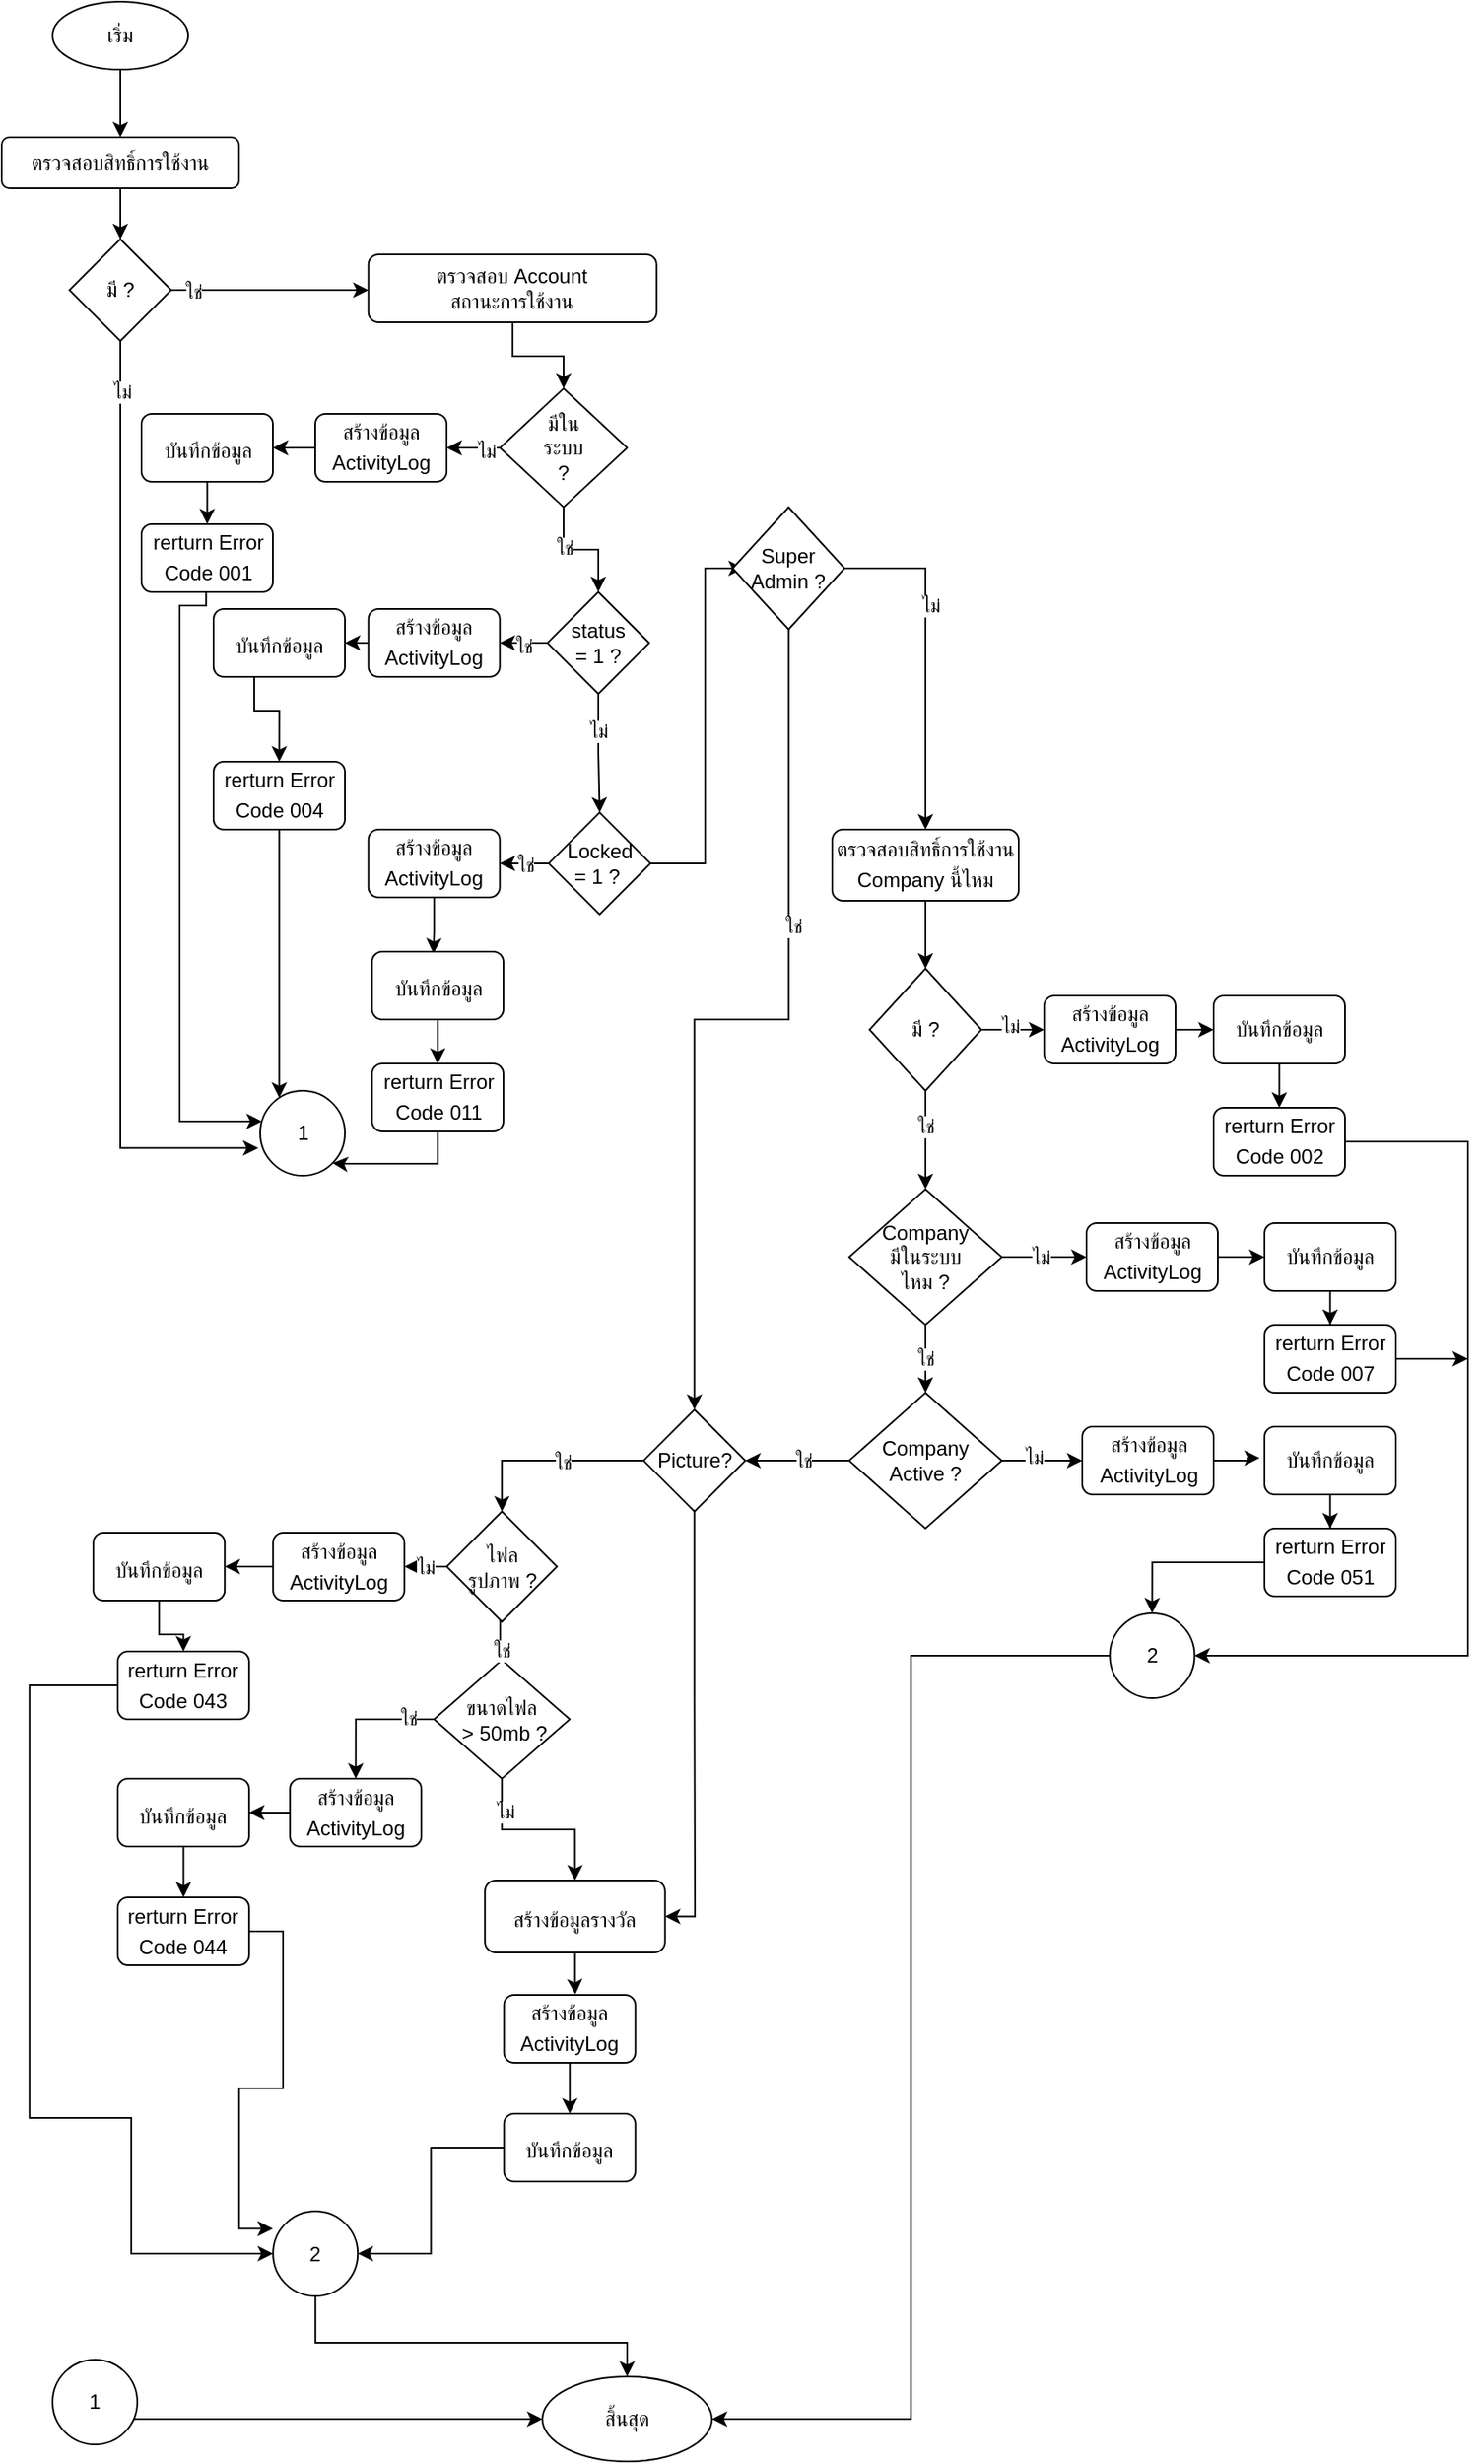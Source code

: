 <mxfile version="21.3.8" type="github" pages="2">
  <diagram name="หน้า-1" id="BhB52wA6h6NO85pEY24t">
    <mxGraphModel dx="942" dy="1011" grid="1" gridSize="10" guides="1" tooltips="1" connect="1" arrows="1" fold="1" page="1" pageScale="1" pageWidth="827" pageHeight="1169" math="0" shadow="0">
      <root>
        <mxCell id="0" />
        <mxCell id="1" parent="0" />
        <mxCell id="7q3_QXW4xUBUflNoUKIE-1" value="เริ่ม" style="ellipse;whiteSpace=wrap;html=1;" vertex="1" parent="1">
          <mxGeometry x="75" y="20" width="80" height="40" as="geometry" />
        </mxCell>
        <mxCell id="7q3_QXW4xUBUflNoUKIE-2" value="ตรวจสอบสิทธิ์การใช้งาน" style="rounded=1;whiteSpace=wrap;html=1;" vertex="1" parent="1">
          <mxGeometry x="45" y="100" width="140" height="30" as="geometry" />
        </mxCell>
        <mxCell id="7q3_QXW4xUBUflNoUKIE-3" value="" style="edgeStyle=orthogonalEdgeStyle;rounded=0;orthogonalLoop=1;jettySize=auto;html=1;" edge="1" parent="1" source="7q3_QXW4xUBUflNoUKIE-1" target="7q3_QXW4xUBUflNoUKIE-2">
          <mxGeometry relative="1" as="geometry" />
        </mxCell>
        <mxCell id="7q3_QXW4xUBUflNoUKIE-4" value="มี ?" style="rhombus;whiteSpace=wrap;html=1;" vertex="1" parent="1">
          <mxGeometry x="85" y="160" width="60" height="60" as="geometry" />
        </mxCell>
        <mxCell id="7q3_QXW4xUBUflNoUKIE-5" value="" style="edgeStyle=orthogonalEdgeStyle;rounded=0;orthogonalLoop=1;jettySize=auto;html=1;" edge="1" parent="1" source="7q3_QXW4xUBUflNoUKIE-2" target="7q3_QXW4xUBUflNoUKIE-4">
          <mxGeometry relative="1" as="geometry" />
        </mxCell>
        <mxCell id="7q3_QXW4xUBUflNoUKIE-6" style="edgeStyle=orthogonalEdgeStyle;rounded=0;orthogonalLoop=1;jettySize=auto;html=1;entryX=-0.022;entryY=0.676;entryDx=0;entryDy=0;entryPerimeter=0;" edge="1" parent="1" source="7q3_QXW4xUBUflNoUKIE-4" target="7q3_QXW4xUBUflNoUKIE-19">
          <mxGeometry relative="1" as="geometry">
            <Array as="points">
              <mxPoint x="115" y="696" />
            </Array>
            <mxPoint x="270" y="730" as="targetPoint" />
          </mxGeometry>
        </mxCell>
        <mxCell id="7q3_QXW4xUBUflNoUKIE-7" value="ไม่" style="edgeLabel;html=1;align=center;verticalAlign=middle;resizable=0;points=[];" vertex="1" connectable="0" parent="7q3_QXW4xUBUflNoUKIE-6">
          <mxGeometry x="-0.892" y="1" relative="1" as="geometry">
            <mxPoint as="offset" />
          </mxGeometry>
        </mxCell>
        <mxCell id="7q3_QXW4xUBUflNoUKIE-8" value="ตรวจสอบ Account &lt;br&gt;สถานะการใช้งาน" style="rounded=1;whiteSpace=wrap;html=1;" vertex="1" parent="1">
          <mxGeometry x="261.35" y="169" width="170" height="40" as="geometry" />
        </mxCell>
        <mxCell id="7q3_QXW4xUBUflNoUKIE-9" value="" style="edgeStyle=orthogonalEdgeStyle;rounded=0;orthogonalLoop=1;jettySize=auto;html=1;" edge="1" parent="1" source="7q3_QXW4xUBUflNoUKIE-4" target="7q3_QXW4xUBUflNoUKIE-8">
          <mxGeometry relative="1" as="geometry">
            <Array as="points">
              <mxPoint x="225" y="190" />
              <mxPoint x="225" y="190" />
            </Array>
          </mxGeometry>
        </mxCell>
        <mxCell id="7q3_QXW4xUBUflNoUKIE-10" value="ใช่" style="edgeLabel;html=1;align=center;verticalAlign=middle;resizable=0;points=[];" vertex="1" connectable="0" parent="7q3_QXW4xUBUflNoUKIE-9">
          <mxGeometry x="-0.78" y="-1" relative="1" as="geometry">
            <mxPoint as="offset" />
          </mxGeometry>
        </mxCell>
        <mxCell id="7q3_QXW4xUBUflNoUKIE-11" value="มีใน&lt;br&gt;ระบบ &lt;br&gt;?" style="rhombus;whiteSpace=wrap;html=1;" vertex="1" parent="1">
          <mxGeometry x="339" y="248" width="75" height="70" as="geometry" />
        </mxCell>
        <mxCell id="7q3_QXW4xUBUflNoUKIE-12" value="" style="edgeStyle=orthogonalEdgeStyle;rounded=0;orthogonalLoop=1;jettySize=auto;html=1;" edge="1" parent="1" source="7q3_QXW4xUBUflNoUKIE-8" target="7q3_QXW4xUBUflNoUKIE-11">
          <mxGeometry relative="1" as="geometry" />
        </mxCell>
        <mxCell id="7q3_QXW4xUBUflNoUKIE-13" value="status&lt;br style=&quot;border-color: var(--border-color);&quot;&gt;= 1 ?" style="rhombus;whiteSpace=wrap;html=1;" vertex="1" parent="1">
          <mxGeometry x="367" y="368" width="60" height="60" as="geometry" />
        </mxCell>
        <mxCell id="7q3_QXW4xUBUflNoUKIE-14" value="" style="edgeStyle=orthogonalEdgeStyle;rounded=0;orthogonalLoop=1;jettySize=auto;html=1;" edge="1" parent="1" source="7q3_QXW4xUBUflNoUKIE-11" target="7q3_QXW4xUBUflNoUKIE-13">
          <mxGeometry relative="1" as="geometry" />
        </mxCell>
        <mxCell id="7q3_QXW4xUBUflNoUKIE-15" value="ใช่" style="edgeLabel;html=1;align=center;verticalAlign=middle;resizable=0;points=[];" vertex="1" connectable="0" parent="7q3_QXW4xUBUflNoUKIE-14">
          <mxGeometry x="-0.325" y="2" relative="1" as="geometry">
            <mxPoint x="-2" as="offset" />
          </mxGeometry>
        </mxCell>
        <mxCell id="7q3_QXW4xUBUflNoUKIE-16" value="Locked&lt;br style=&quot;border-color: var(--border-color);&quot;&gt;= 1 ?&amp;nbsp;" style="rhombus;whiteSpace=wrap;html=1;" vertex="1" parent="1">
          <mxGeometry x="367.75" y="498" width="60" height="60" as="geometry" />
        </mxCell>
        <mxCell id="7q3_QXW4xUBUflNoUKIE-17" value="" style="edgeStyle=orthogonalEdgeStyle;rounded=0;orthogonalLoop=1;jettySize=auto;html=1;" edge="1" parent="1" source="7q3_QXW4xUBUflNoUKIE-13" target="7q3_QXW4xUBUflNoUKIE-16">
          <mxGeometry relative="1" as="geometry" />
        </mxCell>
        <mxCell id="7q3_QXW4xUBUflNoUKIE-18" value="ไม่" style="edgeLabel;html=1;align=center;verticalAlign=middle;resizable=0;points=[];" vertex="1" connectable="0" parent="7q3_QXW4xUBUflNoUKIE-17">
          <mxGeometry x="-0.374" relative="1" as="geometry">
            <mxPoint as="offset" />
          </mxGeometry>
        </mxCell>
        <mxCell id="7q3_QXW4xUBUflNoUKIE-19" value="1" style="ellipse;whiteSpace=wrap;html=1;aspect=fixed;" vertex="1" parent="1">
          <mxGeometry x="197.5" y="662" width="50" height="50" as="geometry" />
        </mxCell>
        <mxCell id="7q3_QXW4xUBUflNoUKIE-20" style="edgeStyle=orthogonalEdgeStyle;rounded=0;orthogonalLoop=1;jettySize=auto;html=1;exitX=0.492;exitY=0.949;exitDx=0;exitDy=0;exitPerimeter=0;" edge="1" parent="1" source="7q3_QXW4xUBUflNoUKIE-21" target="7q3_QXW4xUBUflNoUKIE-19">
          <mxGeometry relative="1" as="geometry">
            <Array as="points">
              <mxPoint x="166" y="376" />
              <mxPoint x="150" y="376" />
              <mxPoint x="150" y="680" />
            </Array>
          </mxGeometry>
        </mxCell>
        <mxCell id="7q3_QXW4xUBUflNoUKIE-21" value="rerturn Error Code&amp;nbsp;001&lt;span style=&quot;font-size: medium; text-align: start;&quot;&gt;&lt;/span&gt;" style="rounded=1;whiteSpace=wrap;html=1;" vertex="1" parent="1">
          <mxGeometry x="127.5" y="328" width="77.5" height="40" as="geometry" />
        </mxCell>
        <mxCell id="7q3_QXW4xUBUflNoUKIE-22" style="edgeStyle=orthogonalEdgeStyle;rounded=0;orthogonalLoop=1;jettySize=auto;html=1;entryX=1;entryY=1;entryDx=0;entryDy=0;" edge="1" parent="1" source="7q3_QXW4xUBUflNoUKIE-23" target="7q3_QXW4xUBUflNoUKIE-19">
          <mxGeometry relative="1" as="geometry">
            <Array as="points">
              <mxPoint x="302" y="705" />
              <mxPoint x="244" y="705" />
            </Array>
          </mxGeometry>
        </mxCell>
        <mxCell id="7q3_QXW4xUBUflNoUKIE-23" value="rerturn Error Code&amp;nbsp;011&lt;span style=&quot;font-size: medium; text-align: start;&quot;&gt;&lt;/span&gt;" style="rounded=1;whiteSpace=wrap;html=1;" vertex="1" parent="1">
          <mxGeometry x="263.5" y="646" width="77.5" height="40" as="geometry" />
        </mxCell>
        <mxCell id="7q3_QXW4xUBUflNoUKIE-24" value="" style="edgeStyle=orthogonalEdgeStyle;rounded=0;orthogonalLoop=1;jettySize=auto;html=1;entryX=0.467;entryY=0.027;entryDx=0;entryDy=0;entryPerimeter=0;" edge="1" parent="1" source="7q3_QXW4xUBUflNoUKIE-68" target="7q3_QXW4xUBUflNoUKIE-70">
          <mxGeometry relative="1" as="geometry" />
        </mxCell>
        <mxCell id="7q3_QXW4xUBUflNoUKIE-25" style="edgeStyle=orthogonalEdgeStyle;rounded=0;orthogonalLoop=1;jettySize=auto;html=1;" edge="1" parent="1" source="7q3_QXW4xUBUflNoUKIE-26" target="7q3_QXW4xUBUflNoUKIE-19">
          <mxGeometry relative="1" as="geometry">
            <mxPoint x="190" y="630" as="targetPoint" />
            <Array as="points">
              <mxPoint x="209" y="660" />
              <mxPoint x="209" y="660" />
            </Array>
          </mxGeometry>
        </mxCell>
        <mxCell id="7q3_QXW4xUBUflNoUKIE-26" value="rerturn Error Code&amp;nbsp;004&lt;span style=&quot;font-size: medium; text-align: start;&quot;&gt;&lt;/span&gt;" style="rounded=1;whiteSpace=wrap;html=1;" vertex="1" parent="1">
          <mxGeometry x="170" y="468" width="77.5" height="40" as="geometry" />
        </mxCell>
        <mxCell id="7q3_QXW4xUBUflNoUKIE-27" value="" style="edgeStyle=orthogonalEdgeStyle;rounded=0;orthogonalLoop=1;jettySize=auto;html=1;" edge="1" parent="1" source="7q3_QXW4xUBUflNoUKIE-13" target="7q3_QXW4xUBUflNoUKIE-63">
          <mxGeometry relative="1" as="geometry">
            <mxPoint x="300" y="380" as="targetPoint" />
          </mxGeometry>
        </mxCell>
        <mxCell id="7q3_QXW4xUBUflNoUKIE-28" value="ใช่" style="edgeLabel;html=1;align=center;verticalAlign=middle;resizable=0;points=[];" vertex="1" connectable="0" parent="7q3_QXW4xUBUflNoUKIE-27">
          <mxGeometry x="-0.461" y="2" relative="1" as="geometry">
            <mxPoint as="offset" />
          </mxGeometry>
        </mxCell>
        <mxCell id="7q3_QXW4xUBUflNoUKIE-29" value="" style="edgeStyle=orthogonalEdgeStyle;rounded=0;orthogonalLoop=1;jettySize=auto;html=1;entryX=0.1;entryY=0.5;entryDx=0;entryDy=0;entryPerimeter=0;" edge="1" parent="1" source="7q3_QXW4xUBUflNoUKIE-16" target="7q3_QXW4xUBUflNoUKIE-32">
          <mxGeometry relative="1" as="geometry">
            <mxPoint x="419" y="528" as="targetPoint" />
            <Array as="points">
              <mxPoint x="460" y="528" />
              <mxPoint x="460" y="354" />
            </Array>
          </mxGeometry>
        </mxCell>
        <mxCell id="7q3_QXW4xUBUflNoUKIE-30" value="" style="edgeStyle=orthogonalEdgeStyle;rounded=0;orthogonalLoop=1;jettySize=auto;html=1;" edge="1" parent="1" source="7q3_QXW4xUBUflNoUKIE-32" target="7q3_QXW4xUBUflNoUKIE-33">
          <mxGeometry relative="1" as="geometry">
            <mxPoint x="535" y="528" as="targetPoint" />
            <Array as="points">
              <mxPoint x="590" y="354" />
            </Array>
          </mxGeometry>
        </mxCell>
        <mxCell id="7q3_QXW4xUBUflNoUKIE-31" value="ไม่" style="edgeLabel;html=1;align=center;verticalAlign=middle;resizable=0;points=[];" vertex="1" connectable="0" parent="7q3_QXW4xUBUflNoUKIE-30">
          <mxGeometry x="-0.311" y="3" relative="1" as="geometry">
            <mxPoint as="offset" />
          </mxGeometry>
        </mxCell>
        <mxCell id="7q3_QXW4xUBUflNoUKIE-32" value="Super&lt;br&gt;Admin ?" style="rhombus;whiteSpace=wrap;html=1;" vertex="1" parent="1">
          <mxGeometry x="476.25" y="318" width="66" height="72" as="geometry" />
        </mxCell>
        <mxCell id="7q3_QXW4xUBUflNoUKIE-33" value="ตรวจสอบสิทธิ์การใช้งาน Company นี้ไหม&lt;span style=&quot;font-size: medium; text-align: start;&quot;&gt;&lt;/span&gt;" style="rounded=1;whiteSpace=wrap;html=1;" vertex="1" parent="1">
          <mxGeometry x="535" y="508" width="110" height="42" as="geometry" />
        </mxCell>
        <mxCell id="7q3_QXW4xUBUflNoUKIE-34" value="มี ?" style="rhombus;whiteSpace=wrap;html=1;" vertex="1" parent="1">
          <mxGeometry x="557" y="590" width="66" height="72" as="geometry" />
        </mxCell>
        <mxCell id="7q3_QXW4xUBUflNoUKIE-35" value="" style="edgeStyle=orthogonalEdgeStyle;rounded=0;orthogonalLoop=1;jettySize=auto;html=1;" edge="1" parent="1" source="7q3_QXW4xUBUflNoUKIE-33" target="7q3_QXW4xUBUflNoUKIE-34">
          <mxGeometry relative="1" as="geometry" />
        </mxCell>
        <mxCell id="7q3_QXW4xUBUflNoUKIE-36" value="Company &lt;br&gt;มีในระบบ&lt;br&gt;ไหม ?" style="rhombus;whiteSpace=wrap;html=1;" vertex="1" parent="1">
          <mxGeometry x="545" y="720" width="90" height="80" as="geometry" />
        </mxCell>
        <mxCell id="7q3_QXW4xUBUflNoUKIE-37" value="" style="edgeStyle=orthogonalEdgeStyle;rounded=0;orthogonalLoop=1;jettySize=auto;html=1;" edge="1" parent="1" source="7q3_QXW4xUBUflNoUKIE-34" target="7q3_QXW4xUBUflNoUKIE-36">
          <mxGeometry relative="1" as="geometry" />
        </mxCell>
        <mxCell id="7q3_QXW4xUBUflNoUKIE-38" value="ใช่" style="edgeLabel;html=1;align=center;verticalAlign=middle;resizable=0;points=[];" vertex="1" connectable="0" parent="7q3_QXW4xUBUflNoUKIE-37">
          <mxGeometry x="-0.286" relative="1" as="geometry">
            <mxPoint as="offset" />
          </mxGeometry>
        </mxCell>
        <mxCell id="7q3_QXW4xUBUflNoUKIE-39" style="edgeStyle=orthogonalEdgeStyle;rounded=0;orthogonalLoop=1;jettySize=auto;html=1;" edge="1" parent="1">
          <mxGeometry relative="1" as="geometry">
            <mxPoint x="737.5" y="626" as="sourcePoint" />
            <mxPoint x="760" y="626" as="targetPoint" />
          </mxGeometry>
        </mxCell>
        <mxCell id="7q3_QXW4xUBUflNoUKIE-40" style="edgeStyle=orthogonalEdgeStyle;rounded=0;orthogonalLoop=1;jettySize=auto;html=1;" edge="1" parent="1" source="7q3_QXW4xUBUflNoUKIE-34">
          <mxGeometry relative="1" as="geometry">
            <mxPoint x="660" y="626" as="targetPoint" />
          </mxGeometry>
        </mxCell>
        <mxCell id="7q3_QXW4xUBUflNoUKIE-41" value="ไม่" style="edgeLabel;html=1;align=center;verticalAlign=middle;resizable=0;points=[];" vertex="1" connectable="0" parent="7q3_QXW4xUBUflNoUKIE-40">
          <mxGeometry x="-0.086" y="2" relative="1" as="geometry">
            <mxPoint as="offset" />
          </mxGeometry>
        </mxCell>
        <mxCell id="7q3_QXW4xUBUflNoUKIE-42" style="edgeStyle=orthogonalEdgeStyle;rounded=0;orthogonalLoop=1;jettySize=auto;html=1;" edge="1" parent="1" source="7q3_QXW4xUBUflNoUKIE-44" target="7q3_QXW4xUBUflNoUKIE-87">
          <mxGeometry relative="1" as="geometry" />
        </mxCell>
        <mxCell id="7q3_QXW4xUBUflNoUKIE-43" value="ใช่" style="edgeLabel;html=1;align=center;verticalAlign=middle;resizable=0;points=[];" vertex="1" connectable="0" parent="7q3_QXW4xUBUflNoUKIE-42">
          <mxGeometry x="-0.099" relative="1" as="geometry">
            <mxPoint as="offset" />
          </mxGeometry>
        </mxCell>
        <mxCell id="7q3_QXW4xUBUflNoUKIE-44" value="Company &lt;br&gt;Active ?" style="rhombus;whiteSpace=wrap;html=1;" vertex="1" parent="1">
          <mxGeometry x="545" y="840" width="90" height="80" as="geometry" />
        </mxCell>
        <mxCell id="7q3_QXW4xUBUflNoUKIE-45" value="ใช่" style="edgeStyle=orthogonalEdgeStyle;rounded=0;orthogonalLoop=1;jettySize=auto;html=1;" edge="1" parent="1" source="7q3_QXW4xUBUflNoUKIE-36" target="7q3_QXW4xUBUflNoUKIE-44">
          <mxGeometry relative="1" as="geometry" />
        </mxCell>
        <mxCell id="7q3_QXW4xUBUflNoUKIE-46" value="" style="edgeStyle=orthogonalEdgeStyle;rounded=0;orthogonalLoop=1;jettySize=auto;html=1;" edge="1" parent="1" source="7q3_QXW4xUBUflNoUKIE-36">
          <mxGeometry relative="1" as="geometry">
            <mxPoint x="685" y="760" as="targetPoint" />
          </mxGeometry>
        </mxCell>
        <mxCell id="7q3_QXW4xUBUflNoUKIE-47" value="ไม่" style="edgeLabel;html=1;align=center;verticalAlign=middle;resizable=0;points=[];" vertex="1" connectable="0" parent="7q3_QXW4xUBUflNoUKIE-46">
          <mxGeometry x="-0.113" relative="1" as="geometry">
            <mxPoint as="offset" />
          </mxGeometry>
        </mxCell>
        <mxCell id="7q3_QXW4xUBUflNoUKIE-48" value="" style="edgeStyle=orthogonalEdgeStyle;rounded=0;orthogonalLoop=1;jettySize=auto;html=1;" edge="1" parent="1" source="7q3_QXW4xUBUflNoUKIE-44" target="7q3_QXW4xUBUflNoUKIE-83">
          <mxGeometry relative="1" as="geometry">
            <mxPoint x="685" y="880" as="targetPoint" />
          </mxGeometry>
        </mxCell>
        <mxCell id="7q3_QXW4xUBUflNoUKIE-49" value="ไม่" style="edgeLabel;html=1;align=center;verticalAlign=middle;resizable=0;points=[];" vertex="1" connectable="0" parent="7q3_QXW4xUBUflNoUKIE-48">
          <mxGeometry x="-0.215" y="2" relative="1" as="geometry">
            <mxPoint as="offset" />
          </mxGeometry>
        </mxCell>
        <mxCell id="7q3_QXW4xUBUflNoUKIE-50" style="edgeStyle=orthogonalEdgeStyle;rounded=0;orthogonalLoop=1;jettySize=auto;html=1;" edge="1" parent="1" source="7q3_QXW4xUBUflNoUKIE-32" target="7q3_QXW4xUBUflNoUKIE-87">
          <mxGeometry relative="1" as="geometry">
            <mxPoint x="452" y="860" as="targetPoint" />
          </mxGeometry>
        </mxCell>
        <mxCell id="7q3_QXW4xUBUflNoUKIE-51" value="ใช่" style="edgeLabel;html=1;align=center;verticalAlign=middle;resizable=0;points=[];" vertex="1" connectable="0" parent="7q3_QXW4xUBUflNoUKIE-50">
          <mxGeometry x="-0.322" y="2" relative="1" as="geometry">
            <mxPoint as="offset" />
          </mxGeometry>
        </mxCell>
        <mxCell id="7q3_QXW4xUBUflNoUKIE-52" style="edgeStyle=orthogonalEdgeStyle;rounded=0;orthogonalLoop=1;jettySize=auto;html=1;entryX=1;entryY=0.5;entryDx=0;entryDy=0;" edge="1" parent="1" source="7q3_QXW4xUBUflNoUKIE-53" target="7q3_QXW4xUBUflNoUKIE-121">
          <mxGeometry relative="1" as="geometry" />
        </mxCell>
        <mxCell id="7q3_QXW4xUBUflNoUKIE-53" value="2" style="ellipse;whiteSpace=wrap;html=1;aspect=fixed;" vertex="1" parent="1">
          <mxGeometry x="698.75" y="970" width="50" height="50" as="geometry" />
        </mxCell>
        <mxCell id="7q3_QXW4xUBUflNoUKIE-54" style="edgeStyle=orthogonalEdgeStyle;rounded=0;orthogonalLoop=1;jettySize=auto;html=1;entryX=1;entryY=0.5;entryDx=0;entryDy=0;" edge="1" parent="1" source="7q3_QXW4xUBUflNoUKIE-73" target="7q3_QXW4xUBUflNoUKIE-53">
          <mxGeometry relative="1" as="geometry">
            <mxPoint x="785" y="780" as="targetPoint" />
            <Array as="points">
              <mxPoint x="910" y="692" />
              <mxPoint x="910" y="995" />
            </Array>
            <mxPoint x="800.029" y="646" as="sourcePoint" />
          </mxGeometry>
        </mxCell>
        <mxCell id="7q3_QXW4xUBUflNoUKIE-55" style="edgeStyle=orthogonalEdgeStyle;rounded=0;orthogonalLoop=1;jettySize=auto;html=1;entryX=0;entryY=0.5;entryDx=0;entryDy=0;" edge="1" parent="1" target="7q3_QXW4xUBUflNoUKIE-79">
          <mxGeometry relative="1" as="geometry">
            <Array as="points">
              <mxPoint x="780" y="760" />
              <mxPoint x="780" y="760" />
            </Array>
            <mxPoint x="762.5" y="760.037" as="sourcePoint" />
          </mxGeometry>
        </mxCell>
        <mxCell id="7q3_QXW4xUBUflNoUKIE-56" value="" style="edgeStyle=orthogonalEdgeStyle;rounded=0;orthogonalLoop=1;jettySize=auto;html=1;entryX=0.5;entryY=0;entryDx=0;entryDy=0;" edge="1" parent="1" source="7q3_QXW4xUBUflNoUKIE-57" target="7q3_QXW4xUBUflNoUKIE-21">
          <mxGeometry relative="1" as="geometry" />
        </mxCell>
        <mxCell id="7q3_QXW4xUBUflNoUKIE-57" value="บันทึกข้อมูล&lt;span style=&quot;font-size: medium; text-align: start;&quot;&gt;&lt;/span&gt;" style="rounded=1;whiteSpace=wrap;html=1;" vertex="1" parent="1">
          <mxGeometry x="127.5" y="263" width="77.5" height="40" as="geometry" />
        </mxCell>
        <mxCell id="7q3_QXW4xUBUflNoUKIE-58" value="" style="edgeStyle=orthogonalEdgeStyle;rounded=0;orthogonalLoop=1;jettySize=auto;html=1;" edge="1" parent="1" source="7q3_QXW4xUBUflNoUKIE-11" target="7q3_QXW4xUBUflNoUKIE-61">
          <mxGeometry relative="1" as="geometry">
            <mxPoint x="159" y="338" as="targetPoint" />
            <mxPoint x="309" y="283" as="sourcePoint" />
          </mxGeometry>
        </mxCell>
        <mxCell id="7q3_QXW4xUBUflNoUKIE-59" value="ไม่" style="edgeLabel;html=1;align=center;verticalAlign=middle;resizable=0;points=[];" vertex="1" connectable="0" parent="7q3_QXW4xUBUflNoUKIE-58">
          <mxGeometry x="-0.657" y="2" relative="1" as="geometry">
            <mxPoint as="offset" />
          </mxGeometry>
        </mxCell>
        <mxCell id="7q3_QXW4xUBUflNoUKIE-60" style="edgeStyle=orthogonalEdgeStyle;rounded=0;orthogonalLoop=1;jettySize=auto;html=1;" edge="1" parent="1" source="7q3_QXW4xUBUflNoUKIE-61" target="7q3_QXW4xUBUflNoUKIE-57">
          <mxGeometry relative="1" as="geometry" />
        </mxCell>
        <mxCell id="7q3_QXW4xUBUflNoUKIE-61" value="สร้างข้อมูล ActivityLog&lt;span style=&quot;font-size: medium; text-align: start;&quot;&gt;&lt;/span&gt;" style="rounded=1;whiteSpace=wrap;html=1;" vertex="1" parent="1">
          <mxGeometry x="230" y="263" width="77.5" height="40" as="geometry" />
        </mxCell>
        <mxCell id="7q3_QXW4xUBUflNoUKIE-62" style="edgeStyle=orthogonalEdgeStyle;rounded=0;orthogonalLoop=1;jettySize=auto;html=1;" edge="1" parent="1" source="7q3_QXW4xUBUflNoUKIE-63" target="7q3_QXW4xUBUflNoUKIE-65">
          <mxGeometry relative="1" as="geometry" />
        </mxCell>
        <mxCell id="7q3_QXW4xUBUflNoUKIE-63" value="สร้างข้อมูล ActivityLog&lt;span style=&quot;font-size: medium; text-align: start;&quot;&gt;&lt;/span&gt;" style="rounded=1;whiteSpace=wrap;html=1;" vertex="1" parent="1">
          <mxGeometry x="261.35" y="378" width="77.5" height="40" as="geometry" />
        </mxCell>
        <mxCell id="7q3_QXW4xUBUflNoUKIE-64" style="edgeStyle=orthogonalEdgeStyle;rounded=0;orthogonalLoop=1;jettySize=auto;html=1;entryX=0.5;entryY=0;entryDx=0;entryDy=0;" edge="1" parent="1" source="7q3_QXW4xUBUflNoUKIE-65" target="7q3_QXW4xUBUflNoUKIE-26">
          <mxGeometry relative="1" as="geometry">
            <Array as="points">
              <mxPoint x="194" y="438" />
            </Array>
          </mxGeometry>
        </mxCell>
        <mxCell id="7q3_QXW4xUBUflNoUKIE-65" value="บันทึกข้อมูล&lt;span style=&quot;font-size: medium; text-align: start;&quot;&gt;&lt;/span&gt;" style="rounded=1;whiteSpace=wrap;html=1;" vertex="1" parent="1">
          <mxGeometry x="170" y="378" width="77.5" height="40" as="geometry" />
        </mxCell>
        <mxCell id="7q3_QXW4xUBUflNoUKIE-66" value="" style="edgeStyle=orthogonalEdgeStyle;rounded=0;orthogonalLoop=1;jettySize=auto;html=1;" edge="1" parent="1" source="7q3_QXW4xUBUflNoUKIE-16" target="7q3_QXW4xUBUflNoUKIE-68">
          <mxGeometry relative="1" as="geometry">
            <mxPoint x="368" y="528" as="sourcePoint" />
            <mxPoint x="328" y="585" as="targetPoint" />
          </mxGeometry>
        </mxCell>
        <mxCell id="7q3_QXW4xUBUflNoUKIE-67" value="ใช่" style="edgeLabel;html=1;align=center;verticalAlign=middle;resizable=0;points=[];" vertex="1" connectable="0" parent="7q3_QXW4xUBUflNoUKIE-66">
          <mxGeometry x="-0.461" y="1" relative="1" as="geometry">
            <mxPoint as="offset" />
          </mxGeometry>
        </mxCell>
        <mxCell id="7q3_QXW4xUBUflNoUKIE-68" value="สร้างข้อมูล ActivityLog&lt;span style=&quot;font-size: medium; text-align: start;&quot;&gt;&lt;/span&gt;" style="rounded=1;whiteSpace=wrap;html=1;" vertex="1" parent="1">
          <mxGeometry x="261.35" y="508" width="77.5" height="40" as="geometry" />
        </mxCell>
        <mxCell id="7q3_QXW4xUBUflNoUKIE-69" value="" style="edgeStyle=orthogonalEdgeStyle;rounded=0;orthogonalLoop=1;jettySize=auto;html=1;" edge="1" parent="1" source="7q3_QXW4xUBUflNoUKIE-70" target="7q3_QXW4xUBUflNoUKIE-23">
          <mxGeometry relative="1" as="geometry" />
        </mxCell>
        <mxCell id="7q3_QXW4xUBUflNoUKIE-70" value="บันทึกข้อมูล&lt;span style=&quot;font-size: medium; text-align: start;&quot;&gt;&lt;/span&gt;" style="rounded=1;whiteSpace=wrap;html=1;" vertex="1" parent="1">
          <mxGeometry x="263.5" y="580" width="77.5" height="40" as="geometry" />
        </mxCell>
        <mxCell id="7q3_QXW4xUBUflNoUKIE-71" style="edgeStyle=orthogonalEdgeStyle;rounded=0;orthogonalLoop=1;jettySize=auto;html=1;entryX=0.5;entryY=0;entryDx=0;entryDy=0;" edge="1" parent="1" source="7q3_QXW4xUBUflNoUKIE-72" target="7q3_QXW4xUBUflNoUKIE-73">
          <mxGeometry relative="1" as="geometry" />
        </mxCell>
        <mxCell id="7q3_QXW4xUBUflNoUKIE-72" value="บันทึกข้อมูล" style="rounded=1;whiteSpace=wrap;html=1;" vertex="1" parent="1">
          <mxGeometry x="760" y="606" width="77.5" height="40" as="geometry" />
        </mxCell>
        <mxCell id="7q3_QXW4xUBUflNoUKIE-73" value="rerturn Error Code&amp;nbsp;002&lt;span style=&quot;font-size: medium; text-align: start;&quot;&gt;&lt;/span&gt;" style="rounded=1;whiteSpace=wrap;html=1;" vertex="1" parent="1">
          <mxGeometry x="760" y="672" width="77.5" height="40" as="geometry" />
        </mxCell>
        <mxCell id="7q3_QXW4xUBUflNoUKIE-74" value="สร้างข้อมูล ActivityLog&lt;span style=&quot;font-size: medium; text-align: start;&quot;&gt;&lt;/span&gt;" style="rounded=1;whiteSpace=wrap;html=1;" vertex="1" parent="1">
          <mxGeometry x="660" y="606" width="77.5" height="40" as="geometry" />
        </mxCell>
        <mxCell id="7q3_QXW4xUBUflNoUKIE-75" style="edgeStyle=orthogonalEdgeStyle;rounded=0;orthogonalLoop=1;jettySize=auto;html=1;" edge="1" parent="1" source="7q3_QXW4xUBUflNoUKIE-76">
          <mxGeometry relative="1" as="geometry">
            <mxPoint x="910" y="820" as="targetPoint" />
          </mxGeometry>
        </mxCell>
        <mxCell id="7q3_QXW4xUBUflNoUKIE-76" value="rerturn Error Code&amp;nbsp;007&lt;span style=&quot;font-size: medium; text-align: start;&quot;&gt;&lt;/span&gt;" style="rounded=1;whiteSpace=wrap;html=1;" vertex="1" parent="1">
          <mxGeometry x="790" y="800" width="77.5" height="40" as="geometry" />
        </mxCell>
        <mxCell id="7q3_QXW4xUBUflNoUKIE-77" value="สร้างข้อมูล ActivityLog&lt;span style=&quot;font-size: medium; text-align: start;&quot;&gt;&lt;/span&gt;" style="rounded=1;whiteSpace=wrap;html=1;" vertex="1" parent="1">
          <mxGeometry x="685" y="740" width="77.5" height="40" as="geometry" />
        </mxCell>
        <mxCell id="7q3_QXW4xUBUflNoUKIE-78" style="edgeStyle=orthogonalEdgeStyle;rounded=0;orthogonalLoop=1;jettySize=auto;html=1;" edge="1" parent="1" source="7q3_QXW4xUBUflNoUKIE-79" target="7q3_QXW4xUBUflNoUKIE-76">
          <mxGeometry relative="1" as="geometry" />
        </mxCell>
        <mxCell id="7q3_QXW4xUBUflNoUKIE-79" value="บันทึกข้อมูล" style="rounded=1;whiteSpace=wrap;html=1;" vertex="1" parent="1">
          <mxGeometry x="790" y="740" width="77.5" height="40" as="geometry" />
        </mxCell>
        <mxCell id="7q3_QXW4xUBUflNoUKIE-80" style="edgeStyle=orthogonalEdgeStyle;rounded=0;orthogonalLoop=1;jettySize=auto;html=1;" edge="1" parent="1" source="7q3_QXW4xUBUflNoUKIE-81" target="7q3_QXW4xUBUflNoUKIE-53">
          <mxGeometry relative="1" as="geometry">
            <mxPoint x="829" y="990" as="targetPoint" />
          </mxGeometry>
        </mxCell>
        <mxCell id="7q3_QXW4xUBUflNoUKIE-81" value="rerturn Error Code&amp;nbsp;051&lt;span style=&quot;font-size: medium; text-align: start;&quot;&gt;&lt;/span&gt;" style="rounded=1;whiteSpace=wrap;html=1;" vertex="1" parent="1">
          <mxGeometry x="790" y="920" width="77.5" height="40" as="geometry" />
        </mxCell>
        <mxCell id="7q3_QXW4xUBUflNoUKIE-82" style="edgeStyle=orthogonalEdgeStyle;rounded=0;orthogonalLoop=1;jettySize=auto;html=1;entryX=-0.036;entryY=0.462;entryDx=0;entryDy=0;entryPerimeter=0;" edge="1" parent="1" source="7q3_QXW4xUBUflNoUKIE-83" target="7q3_QXW4xUBUflNoUKIE-85">
          <mxGeometry relative="1" as="geometry" />
        </mxCell>
        <mxCell id="7q3_QXW4xUBUflNoUKIE-83" value="สร้างข้อมูล ActivityLog&lt;span style=&quot;font-size: medium; text-align: start;&quot;&gt;&lt;/span&gt;" style="rounded=1;whiteSpace=wrap;html=1;" vertex="1" parent="1">
          <mxGeometry x="682.5" y="860" width="77.5" height="40" as="geometry" />
        </mxCell>
        <mxCell id="7q3_QXW4xUBUflNoUKIE-84" style="edgeStyle=orthogonalEdgeStyle;rounded=0;orthogonalLoop=1;jettySize=auto;html=1;" edge="1" parent="1" source="7q3_QXW4xUBUflNoUKIE-85" target="7q3_QXW4xUBUflNoUKIE-81">
          <mxGeometry relative="1" as="geometry" />
        </mxCell>
        <mxCell id="7q3_QXW4xUBUflNoUKIE-85" value="บันทึกข้อมูล" style="rounded=1;whiteSpace=wrap;html=1;" vertex="1" parent="1">
          <mxGeometry x="790" y="860" width="77.5" height="40" as="geometry" />
        </mxCell>
        <mxCell id="7q3_QXW4xUBUflNoUKIE-86" style="edgeStyle=orthogonalEdgeStyle;rounded=0;orthogonalLoop=1;jettySize=auto;html=1;entryX=1;entryY=0.5;entryDx=0;entryDy=0;" edge="1" parent="1" source="7q3_QXW4xUBUflNoUKIE-87" target="7q3_QXW4xUBUflNoUKIE-92">
          <mxGeometry relative="1" as="geometry">
            <Array as="points">
              <mxPoint x="454" y="1019" />
              <mxPoint x="454" y="1149" />
            </Array>
          </mxGeometry>
        </mxCell>
        <mxCell id="7q3_QXW4xUBUflNoUKIE-87" value="Picture?" style="rhombus;whiteSpace=wrap;html=1;" vertex="1" parent="1">
          <mxGeometry x="423.72" y="850" width="60" height="60" as="geometry" />
        </mxCell>
        <mxCell id="7q3_QXW4xUBUflNoUKIE-88" style="edgeStyle=orthogonalEdgeStyle;rounded=0;orthogonalLoop=1;jettySize=auto;html=1;entryX=0.5;entryY=0;entryDx=0;entryDy=0;" edge="1" parent="1" source="7q3_QXW4xUBUflNoUKIE-87" target="7q3_QXW4xUBUflNoUKIE-97">
          <mxGeometry relative="1" as="geometry">
            <mxPoint x="453.72" y="945" as="targetPoint" />
          </mxGeometry>
        </mxCell>
        <mxCell id="7q3_QXW4xUBUflNoUKIE-89" value="ใช่" style="edgeLabel;html=1;align=center;verticalAlign=middle;resizable=0;points=[];" vertex="1" connectable="0" parent="7q3_QXW4xUBUflNoUKIE-88">
          <mxGeometry x="-0.153" y="1" relative="1" as="geometry">
            <mxPoint as="offset" />
          </mxGeometry>
        </mxCell>
        <mxCell id="7q3_QXW4xUBUflNoUKIE-90" value="" style="group" vertex="1" connectable="0" parent="1">
          <mxGeometry x="61.38" y="910" width="369.97" height="462.5" as="geometry" />
        </mxCell>
        <mxCell id="7q3_QXW4xUBUflNoUKIE-91" value="" style="group" vertex="1" connectable="0" parent="7q3_QXW4xUBUflNoUKIE-90">
          <mxGeometry x="273.72" y="217.5" width="96.25" height="177.5" as="geometry" />
        </mxCell>
        <mxCell id="7q3_QXW4xUBUflNoUKIE-92" value="สร้างข้อมูลรางวัล&lt;span style=&quot;font-size: medium; text-align: start;&quot;&gt;&lt;/span&gt;" style="rounded=1;whiteSpace=wrap;html=1;" vertex="1" parent="7q3_QXW4xUBUflNoUKIE-91">
          <mxGeometry x="-5" width="106.25" height="42.5" as="geometry" />
        </mxCell>
        <mxCell id="7q3_QXW4xUBUflNoUKIE-93" value="สร้างข้อมูล ActivityLog&lt;span style=&quot;font-size: medium; text-align: start;&quot;&gt;&lt;/span&gt;" style="rounded=1;whiteSpace=wrap;html=1;" vertex="1" parent="7q3_QXW4xUBUflNoUKIE-91">
          <mxGeometry x="6.25" y="67.5" width="77.5" height="40" as="geometry" />
        </mxCell>
        <mxCell id="7q3_QXW4xUBUflNoUKIE-94" value="" style="edgeStyle=orthogonalEdgeStyle;rounded=0;orthogonalLoop=1;jettySize=auto;html=1;entryX=0.543;entryY=-0.009;entryDx=0;entryDy=0;entryPerimeter=0;" edge="1" parent="7q3_QXW4xUBUflNoUKIE-91" source="7q3_QXW4xUBUflNoUKIE-92" target="7q3_QXW4xUBUflNoUKIE-93">
          <mxGeometry relative="1" as="geometry" />
        </mxCell>
        <mxCell id="7q3_QXW4xUBUflNoUKIE-95" value="บันทึกข้อมูล&lt;span style=&quot;font-size: medium; text-align: start;&quot;&gt;&lt;/span&gt;" style="rounded=1;whiteSpace=wrap;html=1;" vertex="1" parent="7q3_QXW4xUBUflNoUKIE-91">
          <mxGeometry x="6.25" y="137.5" width="77.5" height="40" as="geometry" />
        </mxCell>
        <mxCell id="7q3_QXW4xUBUflNoUKIE-96" value="" style="edgeStyle=orthogonalEdgeStyle;rounded=0;orthogonalLoop=1;jettySize=auto;html=1;" edge="1" parent="7q3_QXW4xUBUflNoUKIE-91" source="7q3_QXW4xUBUflNoUKIE-93" target="7q3_QXW4xUBUflNoUKIE-95">
          <mxGeometry relative="1" as="geometry" />
        </mxCell>
        <mxCell id="7q3_QXW4xUBUflNoUKIE-97" value="ไฟล&lt;br&gt;รูปภาพ ?" style="rhombus;whiteSpace=wrap;html=1;" vertex="1" parent="7q3_QXW4xUBUflNoUKIE-90">
          <mxGeometry x="246.22" width="65" height="65" as="geometry" />
        </mxCell>
        <mxCell id="7q3_QXW4xUBUflNoUKIE-98" style="edgeStyle=orthogonalEdgeStyle;rounded=0;orthogonalLoop=1;jettySize=auto;html=1;entryX=0.5;entryY=0;entryDx=0;entryDy=0;" edge="1" parent="7q3_QXW4xUBUflNoUKIE-90" source="7q3_QXW4xUBUflNoUKIE-100" target="7q3_QXW4xUBUflNoUKIE-92">
          <mxGeometry relative="1" as="geometry" />
        </mxCell>
        <mxCell id="7q3_QXW4xUBUflNoUKIE-99" value="ไม่" style="edgeLabel;html=1;align=center;verticalAlign=middle;resizable=0;points=[];" vertex="1" connectable="0" parent="7q3_QXW4xUBUflNoUKIE-98">
          <mxGeometry x="-0.624" y="2" relative="1" as="geometry">
            <mxPoint as="offset" />
          </mxGeometry>
        </mxCell>
        <mxCell id="7q3_QXW4xUBUflNoUKIE-100" value="ขนาดไฟล&lt;br&gt;&amp;nbsp;&amp;gt; 50mb ?" style="rhombus;whiteSpace=wrap;html=1;" vertex="1" parent="7q3_QXW4xUBUflNoUKIE-90">
          <mxGeometry x="238.72" y="87.5" width="80" height="70" as="geometry" />
        </mxCell>
        <mxCell id="7q3_QXW4xUBUflNoUKIE-101" value="" style="edgeStyle=orthogonalEdgeStyle;rounded=0;orthogonalLoop=1;jettySize=auto;html=1;" edge="1" parent="7q3_QXW4xUBUflNoUKIE-90" source="7q3_QXW4xUBUflNoUKIE-97" target="7q3_QXW4xUBUflNoUKIE-100">
          <mxGeometry relative="1" as="geometry">
            <Array as="points">
              <mxPoint x="277.72" y="85.5" />
              <mxPoint x="278.72" y="85.5" />
            </Array>
          </mxGeometry>
        </mxCell>
        <mxCell id="7q3_QXW4xUBUflNoUKIE-102" value="ใช่" style="edgeLabel;html=1;align=center;verticalAlign=middle;resizable=0;points=[];" vertex="1" connectable="0" parent="7q3_QXW4xUBUflNoUKIE-101">
          <mxGeometry x="0.474" y="1" relative="1" as="geometry">
            <mxPoint as="offset" />
          </mxGeometry>
        </mxCell>
        <mxCell id="7q3_QXW4xUBUflNoUKIE-103" value="rerturn Error Code 043&lt;span style=&quot;font-size: medium; text-align: start;&quot;&gt;&lt;/span&gt;" style="rounded=1;whiteSpace=wrap;html=1;" vertex="1" parent="7q3_QXW4xUBUflNoUKIE-90">
          <mxGeometry x="52.07" y="82.5" width="77.5" height="40" as="geometry" />
        </mxCell>
        <mxCell id="7q3_QXW4xUBUflNoUKIE-104" value="สร้างข้อมูล ActivityLog&lt;span style=&quot;font-size: medium; text-align: start;&quot;&gt;&lt;/span&gt;" style="rounded=1;whiteSpace=wrap;html=1;" vertex="1" parent="7q3_QXW4xUBUflNoUKIE-90">
          <mxGeometry x="143.72" y="12.5" width="77.5" height="40" as="geometry" />
        </mxCell>
        <mxCell id="7q3_QXW4xUBUflNoUKIE-105" style="edgeStyle=orthogonalEdgeStyle;rounded=0;orthogonalLoop=1;jettySize=auto;html=1;" edge="1" parent="7q3_QXW4xUBUflNoUKIE-90" source="7q3_QXW4xUBUflNoUKIE-97" target="7q3_QXW4xUBUflNoUKIE-104">
          <mxGeometry relative="1" as="geometry" />
        </mxCell>
        <mxCell id="7q3_QXW4xUBUflNoUKIE-106" value="ไม่" style="edgeLabel;html=1;align=center;verticalAlign=middle;resizable=0;points=[];" vertex="1" connectable="0" parent="7q3_QXW4xUBUflNoUKIE-105">
          <mxGeometry x="0.538" relative="1" as="geometry">
            <mxPoint as="offset" />
          </mxGeometry>
        </mxCell>
        <mxCell id="7q3_QXW4xUBUflNoUKIE-107" value="" style="edgeStyle=orthogonalEdgeStyle;rounded=0;orthogonalLoop=1;jettySize=auto;html=1;entryX=0.5;entryY=0;entryDx=0;entryDy=0;" edge="1" parent="7q3_QXW4xUBUflNoUKIE-90" source="7q3_QXW4xUBUflNoUKIE-108" target="7q3_QXW4xUBUflNoUKIE-103">
          <mxGeometry relative="1" as="geometry" />
        </mxCell>
        <mxCell id="7q3_QXW4xUBUflNoUKIE-108" value="บันทึกข้อมูล&lt;span style=&quot;font-size: medium; text-align: start;&quot;&gt;&lt;/span&gt;" style="rounded=1;whiteSpace=wrap;html=1;" vertex="1" parent="7q3_QXW4xUBUflNoUKIE-90">
          <mxGeometry x="37.72" y="12.5" width="77.5" height="40" as="geometry" />
        </mxCell>
        <mxCell id="7q3_QXW4xUBUflNoUKIE-109" value="" style="edgeStyle=orthogonalEdgeStyle;rounded=0;orthogonalLoop=1;jettySize=auto;html=1;" edge="1" parent="7q3_QXW4xUBUflNoUKIE-90" source="7q3_QXW4xUBUflNoUKIE-104" target="7q3_QXW4xUBUflNoUKIE-108">
          <mxGeometry relative="1" as="geometry" />
        </mxCell>
        <mxCell id="7q3_QXW4xUBUflNoUKIE-110" value="rerturn Error Code 044&lt;span style=&quot;font-size: medium; text-align: start;&quot;&gt;&lt;/span&gt;" style="rounded=1;whiteSpace=wrap;html=1;" vertex="1" parent="7q3_QXW4xUBUflNoUKIE-90">
          <mxGeometry x="52.07" y="227.5" width="77.5" height="40" as="geometry" />
        </mxCell>
        <mxCell id="7q3_QXW4xUBUflNoUKIE-111" value="สร้างข้อมูล ActivityLog&lt;span style=&quot;font-size: medium; text-align: start;&quot;&gt;&lt;/span&gt;" style="rounded=1;whiteSpace=wrap;html=1;" vertex="1" parent="7q3_QXW4xUBUflNoUKIE-90">
          <mxGeometry x="153.72" y="157.5" width="77.5" height="40" as="geometry" />
        </mxCell>
        <mxCell id="7q3_QXW4xUBUflNoUKIE-112" style="edgeStyle=orthogonalEdgeStyle;rounded=0;orthogonalLoop=1;jettySize=auto;html=1;entryX=0.5;entryY=0;entryDx=0;entryDy=0;" edge="1" parent="7q3_QXW4xUBUflNoUKIE-90" source="7q3_QXW4xUBUflNoUKIE-100" target="7q3_QXW4xUBUflNoUKIE-111">
          <mxGeometry relative="1" as="geometry" />
        </mxCell>
        <mxCell id="7q3_QXW4xUBUflNoUKIE-113" value="ใช่" style="edgeLabel;html=1;align=center;verticalAlign=middle;resizable=0;points=[];" vertex="1" connectable="0" parent="7q3_QXW4xUBUflNoUKIE-112">
          <mxGeometry x="-0.618" y="-1" relative="1" as="geometry">
            <mxPoint as="offset" />
          </mxGeometry>
        </mxCell>
        <mxCell id="7q3_QXW4xUBUflNoUKIE-114" style="edgeStyle=orthogonalEdgeStyle;rounded=0;orthogonalLoop=1;jettySize=auto;html=1;" edge="1" parent="7q3_QXW4xUBUflNoUKIE-90" source="7q3_QXW4xUBUflNoUKIE-115" target="7q3_QXW4xUBUflNoUKIE-110">
          <mxGeometry relative="1" as="geometry" />
        </mxCell>
        <mxCell id="7q3_QXW4xUBUflNoUKIE-115" value="บันทึกข้อมูล&lt;span style=&quot;font-size: medium; text-align: start;&quot;&gt;&lt;/span&gt;" style="rounded=1;whiteSpace=wrap;html=1;" vertex="1" parent="7q3_QXW4xUBUflNoUKIE-90">
          <mxGeometry x="52.07" y="157.5" width="77.5" height="40" as="geometry" />
        </mxCell>
        <mxCell id="7q3_QXW4xUBUflNoUKIE-116" style="edgeStyle=orthogonalEdgeStyle;rounded=0;orthogonalLoop=1;jettySize=auto;html=1;entryX=1;entryY=0.5;entryDx=0;entryDy=0;" edge="1" parent="7q3_QXW4xUBUflNoUKIE-90" source="7q3_QXW4xUBUflNoUKIE-111" target="7q3_QXW4xUBUflNoUKIE-115">
          <mxGeometry relative="1" as="geometry" />
        </mxCell>
        <mxCell id="7q3_QXW4xUBUflNoUKIE-117" value="2" style="ellipse;whiteSpace=wrap;html=1;aspect=fixed;" vertex="1" parent="7q3_QXW4xUBUflNoUKIE-90">
          <mxGeometry x="143.72" y="412.5" width="50" height="50" as="geometry" />
        </mxCell>
        <mxCell id="7q3_QXW4xUBUflNoUKIE-118" style="edgeStyle=orthogonalEdgeStyle;rounded=0;orthogonalLoop=1;jettySize=auto;html=1;entryX=0;entryY=0.5;entryDx=0;entryDy=0;" edge="1" parent="7q3_QXW4xUBUflNoUKIE-90" source="7q3_QXW4xUBUflNoUKIE-103" target="7q3_QXW4xUBUflNoUKIE-117">
          <mxGeometry relative="1" as="geometry">
            <Array as="points">
              <mxPoint y="102.5" />
              <mxPoint y="357.5" />
              <mxPoint x="60" y="357.5" />
              <mxPoint x="60" y="437.5" />
            </Array>
          </mxGeometry>
        </mxCell>
        <mxCell id="7q3_QXW4xUBUflNoUKIE-119" style="edgeStyle=orthogonalEdgeStyle;rounded=0;orthogonalLoop=1;jettySize=auto;html=1;entryX=1;entryY=0.5;entryDx=0;entryDy=0;" edge="1" parent="7q3_QXW4xUBUflNoUKIE-90" source="7q3_QXW4xUBUflNoUKIE-95" target="7q3_QXW4xUBUflNoUKIE-117">
          <mxGeometry relative="1" as="geometry" />
        </mxCell>
        <mxCell id="7q3_QXW4xUBUflNoUKIE-120" style="edgeStyle=orthogonalEdgeStyle;rounded=0;orthogonalLoop=1;jettySize=auto;html=1;entryX=-0.002;entryY=0.205;entryDx=0;entryDy=0;entryPerimeter=0;" edge="1" parent="7q3_QXW4xUBUflNoUKIE-90" source="7q3_QXW4xUBUflNoUKIE-110" target="7q3_QXW4xUBUflNoUKIE-117">
          <mxGeometry relative="1" as="geometry" />
        </mxCell>
        <mxCell id="7q3_QXW4xUBUflNoUKIE-121" value="สิ้นสุด" style="ellipse;whiteSpace=wrap;html=1;" vertex="1" parent="1">
          <mxGeometry x="364" y="1420" width="100" height="50" as="geometry" />
        </mxCell>
        <mxCell id="7q3_QXW4xUBUflNoUKIE-122" style="edgeStyle=orthogonalEdgeStyle;rounded=0;orthogonalLoop=1;jettySize=auto;html=1;entryX=0.5;entryY=0;entryDx=0;entryDy=0;" edge="1" parent="1" source="7q3_QXW4xUBUflNoUKIE-117" target="7q3_QXW4xUBUflNoUKIE-121">
          <mxGeometry relative="1" as="geometry">
            <Array as="points">
              <mxPoint x="230" y="1400" />
              <mxPoint x="414" y="1400" />
            </Array>
          </mxGeometry>
        </mxCell>
        <mxCell id="7q3_QXW4xUBUflNoUKIE-123" style="edgeStyle=orthogonalEdgeStyle;rounded=0;orthogonalLoop=1;jettySize=auto;html=1;" edge="1" parent="1" source="7q3_QXW4xUBUflNoUKIE-124" target="7q3_QXW4xUBUflNoUKIE-121">
          <mxGeometry relative="1" as="geometry">
            <Array as="points">
              <mxPoint x="190" y="1445" />
              <mxPoint x="190" y="1445" />
            </Array>
          </mxGeometry>
        </mxCell>
        <mxCell id="7q3_QXW4xUBUflNoUKIE-124" value="1" style="ellipse;whiteSpace=wrap;html=1;aspect=fixed;" vertex="1" parent="1">
          <mxGeometry x="75" y="1410" width="50" height="50" as="geometry" />
        </mxCell>
      </root>
    </mxGraphModel>
  </diagram>
  <diagram id="6iB4fAy36lVMIVn-liD3" name="หน้า-2">
    <mxGraphModel dx="942" dy="1011" grid="1" gridSize="10" guides="1" tooltips="1" connect="1" arrows="1" fold="1" page="1" pageScale="1" pageWidth="827" pageHeight="1169" math="0" shadow="0">
      <root>
        <mxCell id="0" />
        <mxCell id="1" parent="0" />
        <mxCell id="LpzF2ABAPzkp2vJ5WZYV-1" value="เริ่ม" style="ellipse;whiteSpace=wrap;html=1;" vertex="1" parent="1">
          <mxGeometry x="115" y="60" width="80" height="40" as="geometry" />
        </mxCell>
        <mxCell id="LpzF2ABAPzkp2vJ5WZYV-2" value="ตรวจสอบสิทธิ์การใช้งาน" style="rounded=1;whiteSpace=wrap;html=1;" vertex="1" parent="1">
          <mxGeometry x="85" y="140" width="140" height="30" as="geometry" />
        </mxCell>
        <mxCell id="LpzF2ABAPzkp2vJ5WZYV-3" value="" style="edgeStyle=orthogonalEdgeStyle;rounded=0;orthogonalLoop=1;jettySize=auto;html=1;" edge="1" parent="1" source="LpzF2ABAPzkp2vJ5WZYV-1" target="LpzF2ABAPzkp2vJ5WZYV-2">
          <mxGeometry relative="1" as="geometry" />
        </mxCell>
        <mxCell id="LpzF2ABAPzkp2vJ5WZYV-4" value="มี ?" style="rhombus;whiteSpace=wrap;html=1;" vertex="1" parent="1">
          <mxGeometry x="125" y="200" width="60" height="60" as="geometry" />
        </mxCell>
        <mxCell id="LpzF2ABAPzkp2vJ5WZYV-5" value="" style="edgeStyle=orthogonalEdgeStyle;rounded=0;orthogonalLoop=1;jettySize=auto;html=1;" edge="1" parent="1" source="LpzF2ABAPzkp2vJ5WZYV-2" target="LpzF2ABAPzkp2vJ5WZYV-4">
          <mxGeometry relative="1" as="geometry" />
        </mxCell>
        <mxCell id="LpzF2ABAPzkp2vJ5WZYV-6" style="edgeStyle=orthogonalEdgeStyle;rounded=0;orthogonalLoop=1;jettySize=auto;html=1;entryX=-0.022;entryY=0.676;entryDx=0;entryDy=0;entryPerimeter=0;" edge="1" parent="1" source="LpzF2ABAPzkp2vJ5WZYV-4" target="LpzF2ABAPzkp2vJ5WZYV-19">
          <mxGeometry relative="1" as="geometry">
            <Array as="points">
              <mxPoint x="155" y="736" />
            </Array>
            <mxPoint x="310" y="770" as="targetPoint" />
          </mxGeometry>
        </mxCell>
        <mxCell id="LpzF2ABAPzkp2vJ5WZYV-7" value="ไม่" style="edgeLabel;html=1;align=center;verticalAlign=middle;resizable=0;points=[];" vertex="1" connectable="0" parent="LpzF2ABAPzkp2vJ5WZYV-6">
          <mxGeometry x="-0.892" y="1" relative="1" as="geometry">
            <mxPoint as="offset" />
          </mxGeometry>
        </mxCell>
        <mxCell id="LpzF2ABAPzkp2vJ5WZYV-8" value="ตรวจสอบ Account &lt;br&gt;สถานะการใช้งาน" style="rounded=1;whiteSpace=wrap;html=1;" vertex="1" parent="1">
          <mxGeometry x="301.35" y="209" width="170" height="40" as="geometry" />
        </mxCell>
        <mxCell id="LpzF2ABAPzkp2vJ5WZYV-9" value="" style="edgeStyle=orthogonalEdgeStyle;rounded=0;orthogonalLoop=1;jettySize=auto;html=1;" edge="1" parent="1" source="LpzF2ABAPzkp2vJ5WZYV-4" target="LpzF2ABAPzkp2vJ5WZYV-8">
          <mxGeometry relative="1" as="geometry">
            <Array as="points">
              <mxPoint x="265" y="230" />
              <mxPoint x="265" y="230" />
            </Array>
          </mxGeometry>
        </mxCell>
        <mxCell id="LpzF2ABAPzkp2vJ5WZYV-10" value="ใช่" style="edgeLabel;html=1;align=center;verticalAlign=middle;resizable=0;points=[];" vertex="1" connectable="0" parent="LpzF2ABAPzkp2vJ5WZYV-9">
          <mxGeometry x="-0.78" y="-1" relative="1" as="geometry">
            <mxPoint as="offset" />
          </mxGeometry>
        </mxCell>
        <mxCell id="LpzF2ABAPzkp2vJ5WZYV-11" value="มีใน&lt;br&gt;ระบบ &lt;br&gt;?" style="rhombus;whiteSpace=wrap;html=1;" vertex="1" parent="1">
          <mxGeometry x="379" y="288" width="75" height="70" as="geometry" />
        </mxCell>
        <mxCell id="LpzF2ABAPzkp2vJ5WZYV-12" value="" style="edgeStyle=orthogonalEdgeStyle;rounded=0;orthogonalLoop=1;jettySize=auto;html=1;" edge="1" parent="1" source="LpzF2ABAPzkp2vJ5WZYV-8" target="LpzF2ABAPzkp2vJ5WZYV-11">
          <mxGeometry relative="1" as="geometry" />
        </mxCell>
        <mxCell id="LpzF2ABAPzkp2vJ5WZYV-13" value="status&lt;br style=&quot;border-color: var(--border-color);&quot;&gt;= 1 ?" style="rhombus;whiteSpace=wrap;html=1;" vertex="1" parent="1">
          <mxGeometry x="407" y="408" width="60" height="60" as="geometry" />
        </mxCell>
        <mxCell id="LpzF2ABAPzkp2vJ5WZYV-14" value="" style="edgeStyle=orthogonalEdgeStyle;rounded=0;orthogonalLoop=1;jettySize=auto;html=1;" edge="1" parent="1" source="LpzF2ABAPzkp2vJ5WZYV-11" target="LpzF2ABAPzkp2vJ5WZYV-13">
          <mxGeometry relative="1" as="geometry" />
        </mxCell>
        <mxCell id="LpzF2ABAPzkp2vJ5WZYV-15" value="ใช่" style="edgeLabel;html=1;align=center;verticalAlign=middle;resizable=0;points=[];" vertex="1" connectable="0" parent="LpzF2ABAPzkp2vJ5WZYV-14">
          <mxGeometry x="-0.325" y="2" relative="1" as="geometry">
            <mxPoint x="-2" as="offset" />
          </mxGeometry>
        </mxCell>
        <mxCell id="LpzF2ABAPzkp2vJ5WZYV-16" value="Locked&lt;br style=&quot;border-color: var(--border-color);&quot;&gt;= 1 ?&amp;nbsp;" style="rhombus;whiteSpace=wrap;html=1;" vertex="1" parent="1">
          <mxGeometry x="407.75" y="538" width="60" height="60" as="geometry" />
        </mxCell>
        <mxCell id="LpzF2ABAPzkp2vJ5WZYV-17" value="" style="edgeStyle=orthogonalEdgeStyle;rounded=0;orthogonalLoop=1;jettySize=auto;html=1;" edge="1" parent="1" source="LpzF2ABAPzkp2vJ5WZYV-13" target="LpzF2ABAPzkp2vJ5WZYV-16">
          <mxGeometry relative="1" as="geometry" />
        </mxCell>
        <mxCell id="LpzF2ABAPzkp2vJ5WZYV-18" value="ไม่" style="edgeLabel;html=1;align=center;verticalAlign=middle;resizable=0;points=[];" vertex="1" connectable="0" parent="LpzF2ABAPzkp2vJ5WZYV-17">
          <mxGeometry x="-0.374" relative="1" as="geometry">
            <mxPoint as="offset" />
          </mxGeometry>
        </mxCell>
        <mxCell id="LpzF2ABAPzkp2vJ5WZYV-19" value="1" style="ellipse;whiteSpace=wrap;html=1;aspect=fixed;" vertex="1" parent="1">
          <mxGeometry x="237.5" y="702" width="50" height="50" as="geometry" />
        </mxCell>
        <mxCell id="LpzF2ABAPzkp2vJ5WZYV-20" style="edgeStyle=orthogonalEdgeStyle;rounded=0;orthogonalLoop=1;jettySize=auto;html=1;exitX=0.492;exitY=0.949;exitDx=0;exitDy=0;exitPerimeter=0;" edge="1" parent="1" source="LpzF2ABAPzkp2vJ5WZYV-21" target="LpzF2ABAPzkp2vJ5WZYV-19">
          <mxGeometry relative="1" as="geometry">
            <Array as="points">
              <mxPoint x="206" y="416" />
              <mxPoint x="190" y="416" />
              <mxPoint x="190" y="720" />
            </Array>
          </mxGeometry>
        </mxCell>
        <mxCell id="LpzF2ABAPzkp2vJ5WZYV-21" value="rerturn Error Code&amp;nbsp;001&lt;span style=&quot;font-size: medium; text-align: start;&quot;&gt;&lt;/span&gt;" style="rounded=1;whiteSpace=wrap;html=1;" vertex="1" parent="1">
          <mxGeometry x="167.5" y="368" width="77.5" height="40" as="geometry" />
        </mxCell>
        <mxCell id="LpzF2ABAPzkp2vJ5WZYV-22" style="edgeStyle=orthogonalEdgeStyle;rounded=0;orthogonalLoop=1;jettySize=auto;html=1;entryX=1;entryY=1;entryDx=0;entryDy=0;" edge="1" parent="1" source="LpzF2ABAPzkp2vJ5WZYV-23" target="LpzF2ABAPzkp2vJ5WZYV-19">
          <mxGeometry relative="1" as="geometry">
            <Array as="points">
              <mxPoint x="342" y="745" />
              <mxPoint x="284" y="745" />
            </Array>
          </mxGeometry>
        </mxCell>
        <mxCell id="LpzF2ABAPzkp2vJ5WZYV-23" value="rerturn Error Code&amp;nbsp;011&lt;span style=&quot;font-size: medium; text-align: start;&quot;&gt;&lt;/span&gt;" style="rounded=1;whiteSpace=wrap;html=1;" vertex="1" parent="1">
          <mxGeometry x="303.5" y="686" width="77.5" height="40" as="geometry" />
        </mxCell>
        <mxCell id="LpzF2ABAPzkp2vJ5WZYV-24" value="" style="edgeStyle=orthogonalEdgeStyle;rounded=0;orthogonalLoop=1;jettySize=auto;html=1;entryX=0.467;entryY=0.027;entryDx=0;entryDy=0;entryPerimeter=0;" edge="1" parent="1" source="LpzF2ABAPzkp2vJ5WZYV-68" target="LpzF2ABAPzkp2vJ5WZYV-70">
          <mxGeometry relative="1" as="geometry" />
        </mxCell>
        <mxCell id="LpzF2ABAPzkp2vJ5WZYV-25" style="edgeStyle=orthogonalEdgeStyle;rounded=0;orthogonalLoop=1;jettySize=auto;html=1;" edge="1" parent="1" source="LpzF2ABAPzkp2vJ5WZYV-26" target="LpzF2ABAPzkp2vJ5WZYV-19">
          <mxGeometry relative="1" as="geometry">
            <mxPoint x="230" y="670" as="targetPoint" />
            <Array as="points">
              <mxPoint x="249" y="700" />
              <mxPoint x="249" y="700" />
            </Array>
          </mxGeometry>
        </mxCell>
        <mxCell id="LpzF2ABAPzkp2vJ5WZYV-26" value="rerturn Error Code&amp;nbsp;004&lt;span style=&quot;font-size: medium; text-align: start;&quot;&gt;&lt;/span&gt;" style="rounded=1;whiteSpace=wrap;html=1;" vertex="1" parent="1">
          <mxGeometry x="210" y="508" width="77.5" height="40" as="geometry" />
        </mxCell>
        <mxCell id="LpzF2ABAPzkp2vJ5WZYV-27" value="" style="edgeStyle=orthogonalEdgeStyle;rounded=0;orthogonalLoop=1;jettySize=auto;html=1;" edge="1" parent="1" source="LpzF2ABAPzkp2vJ5WZYV-13" target="LpzF2ABAPzkp2vJ5WZYV-63">
          <mxGeometry relative="1" as="geometry">
            <mxPoint x="340" y="420" as="targetPoint" />
          </mxGeometry>
        </mxCell>
        <mxCell id="LpzF2ABAPzkp2vJ5WZYV-28" value="ใช่" style="edgeLabel;html=1;align=center;verticalAlign=middle;resizable=0;points=[];" vertex="1" connectable="0" parent="LpzF2ABAPzkp2vJ5WZYV-27">
          <mxGeometry x="-0.461" y="2" relative="1" as="geometry">
            <mxPoint as="offset" />
          </mxGeometry>
        </mxCell>
        <mxCell id="LpzF2ABAPzkp2vJ5WZYV-29" value="" style="edgeStyle=orthogonalEdgeStyle;rounded=0;orthogonalLoop=1;jettySize=auto;html=1;entryX=0.1;entryY=0.5;entryDx=0;entryDy=0;entryPerimeter=0;" edge="1" parent="1" source="LpzF2ABAPzkp2vJ5WZYV-16" target="LpzF2ABAPzkp2vJ5WZYV-32">
          <mxGeometry relative="1" as="geometry">
            <mxPoint x="459" y="568" as="targetPoint" />
            <Array as="points">
              <mxPoint x="500" y="568" />
              <mxPoint x="500" y="394" />
            </Array>
          </mxGeometry>
        </mxCell>
        <mxCell id="LpzF2ABAPzkp2vJ5WZYV-30" value="" style="edgeStyle=orthogonalEdgeStyle;rounded=0;orthogonalLoop=1;jettySize=auto;html=1;" edge="1" parent="1" source="LpzF2ABAPzkp2vJ5WZYV-32" target="LpzF2ABAPzkp2vJ5WZYV-33">
          <mxGeometry relative="1" as="geometry">
            <mxPoint x="575" y="568" as="targetPoint" />
            <Array as="points">
              <mxPoint x="630" y="394" />
            </Array>
          </mxGeometry>
        </mxCell>
        <mxCell id="LpzF2ABAPzkp2vJ5WZYV-31" value="ไม่" style="edgeLabel;html=1;align=center;verticalAlign=middle;resizable=0;points=[];" vertex="1" connectable="0" parent="LpzF2ABAPzkp2vJ5WZYV-30">
          <mxGeometry x="-0.311" y="3" relative="1" as="geometry">
            <mxPoint as="offset" />
          </mxGeometry>
        </mxCell>
        <mxCell id="LpzF2ABAPzkp2vJ5WZYV-32" value="Super&lt;br&gt;Admin ?" style="rhombus;whiteSpace=wrap;html=1;" vertex="1" parent="1">
          <mxGeometry x="516.25" y="358" width="66" height="72" as="geometry" />
        </mxCell>
        <mxCell id="LpzF2ABAPzkp2vJ5WZYV-33" value="ตรวจสอบสิทธิ์การใช้งาน Company นี้ไหม&lt;span style=&quot;font-size: medium; text-align: start;&quot;&gt;&lt;/span&gt;" style="rounded=1;whiteSpace=wrap;html=1;" vertex="1" parent="1">
          <mxGeometry x="575" y="548" width="110" height="42" as="geometry" />
        </mxCell>
        <mxCell id="LpzF2ABAPzkp2vJ5WZYV-34" value="มี ?" style="rhombus;whiteSpace=wrap;html=1;" vertex="1" parent="1">
          <mxGeometry x="597" y="630" width="66" height="72" as="geometry" />
        </mxCell>
        <mxCell id="LpzF2ABAPzkp2vJ5WZYV-35" value="" style="edgeStyle=orthogonalEdgeStyle;rounded=0;orthogonalLoop=1;jettySize=auto;html=1;" edge="1" parent="1" source="LpzF2ABAPzkp2vJ5WZYV-33" target="LpzF2ABAPzkp2vJ5WZYV-34">
          <mxGeometry relative="1" as="geometry" />
        </mxCell>
        <mxCell id="LpzF2ABAPzkp2vJ5WZYV-36" value="Company &lt;br&gt;มีในระบบ&lt;br&gt;ไหม ?" style="rhombus;whiteSpace=wrap;html=1;" vertex="1" parent="1">
          <mxGeometry x="585" y="760" width="90" height="80" as="geometry" />
        </mxCell>
        <mxCell id="LpzF2ABAPzkp2vJ5WZYV-37" value="" style="edgeStyle=orthogonalEdgeStyle;rounded=0;orthogonalLoop=1;jettySize=auto;html=1;" edge="1" parent="1" source="LpzF2ABAPzkp2vJ5WZYV-34" target="LpzF2ABAPzkp2vJ5WZYV-36">
          <mxGeometry relative="1" as="geometry" />
        </mxCell>
        <mxCell id="LpzF2ABAPzkp2vJ5WZYV-38" value="ใช่" style="edgeLabel;html=1;align=center;verticalAlign=middle;resizable=0;points=[];" vertex="1" connectable="0" parent="LpzF2ABAPzkp2vJ5WZYV-37">
          <mxGeometry x="-0.286" relative="1" as="geometry">
            <mxPoint as="offset" />
          </mxGeometry>
        </mxCell>
        <mxCell id="LpzF2ABAPzkp2vJ5WZYV-39" style="edgeStyle=orthogonalEdgeStyle;rounded=0;orthogonalLoop=1;jettySize=auto;html=1;" edge="1" parent="1">
          <mxGeometry relative="1" as="geometry">
            <mxPoint x="777.5" y="666" as="sourcePoint" />
            <mxPoint x="800" y="666" as="targetPoint" />
          </mxGeometry>
        </mxCell>
        <mxCell id="LpzF2ABAPzkp2vJ5WZYV-40" style="edgeStyle=orthogonalEdgeStyle;rounded=0;orthogonalLoop=1;jettySize=auto;html=1;" edge="1" parent="1" source="LpzF2ABAPzkp2vJ5WZYV-34">
          <mxGeometry relative="1" as="geometry">
            <mxPoint x="700" y="666" as="targetPoint" />
          </mxGeometry>
        </mxCell>
        <mxCell id="LpzF2ABAPzkp2vJ5WZYV-41" value="ไม่" style="edgeLabel;html=1;align=center;verticalAlign=middle;resizable=0;points=[];" vertex="1" connectable="0" parent="LpzF2ABAPzkp2vJ5WZYV-40">
          <mxGeometry x="-0.086" y="2" relative="1" as="geometry">
            <mxPoint as="offset" />
          </mxGeometry>
        </mxCell>
        <mxCell id="LpzF2ABAPzkp2vJ5WZYV-42" style="edgeStyle=orthogonalEdgeStyle;rounded=0;orthogonalLoop=1;jettySize=auto;html=1;entryX=1;entryY=0.5;entryDx=0;entryDy=0;" edge="1" parent="1" source="LpzF2ABAPzkp2vJ5WZYV-44" target="LpzF2ABAPzkp2vJ5WZYV-126">
          <mxGeometry relative="1" as="geometry" />
        </mxCell>
        <mxCell id="LpzF2ABAPzkp2vJ5WZYV-43" value="ใช่" style="edgeLabel;html=1;align=center;verticalAlign=middle;resizable=0;points=[];" vertex="1" connectable="0" parent="LpzF2ABAPzkp2vJ5WZYV-42">
          <mxGeometry x="-0.099" relative="1" as="geometry">
            <mxPoint as="offset" />
          </mxGeometry>
        </mxCell>
        <mxCell id="LpzF2ABAPzkp2vJ5WZYV-44" value="Company &lt;br&gt;Active ?" style="rhombus;whiteSpace=wrap;html=1;" vertex="1" parent="1">
          <mxGeometry x="585" y="880" width="90" height="80" as="geometry" />
        </mxCell>
        <mxCell id="LpzF2ABAPzkp2vJ5WZYV-45" value="ใช่" style="edgeStyle=orthogonalEdgeStyle;rounded=0;orthogonalLoop=1;jettySize=auto;html=1;" edge="1" parent="1" source="LpzF2ABAPzkp2vJ5WZYV-36" target="LpzF2ABAPzkp2vJ5WZYV-44">
          <mxGeometry relative="1" as="geometry" />
        </mxCell>
        <mxCell id="LpzF2ABAPzkp2vJ5WZYV-46" value="" style="edgeStyle=orthogonalEdgeStyle;rounded=0;orthogonalLoop=1;jettySize=auto;html=1;" edge="1" parent="1" source="LpzF2ABAPzkp2vJ5WZYV-36">
          <mxGeometry relative="1" as="geometry">
            <mxPoint x="725" y="800" as="targetPoint" />
          </mxGeometry>
        </mxCell>
        <mxCell id="LpzF2ABAPzkp2vJ5WZYV-47" value="ไม่" style="edgeLabel;html=1;align=center;verticalAlign=middle;resizable=0;points=[];" vertex="1" connectable="0" parent="LpzF2ABAPzkp2vJ5WZYV-46">
          <mxGeometry x="-0.113" relative="1" as="geometry">
            <mxPoint as="offset" />
          </mxGeometry>
        </mxCell>
        <mxCell id="LpzF2ABAPzkp2vJ5WZYV-48" value="" style="edgeStyle=orthogonalEdgeStyle;rounded=0;orthogonalLoop=1;jettySize=auto;html=1;" edge="1" parent="1" source="LpzF2ABAPzkp2vJ5WZYV-44" target="LpzF2ABAPzkp2vJ5WZYV-83">
          <mxGeometry relative="1" as="geometry">
            <mxPoint x="725" y="920" as="targetPoint" />
          </mxGeometry>
        </mxCell>
        <mxCell id="LpzF2ABAPzkp2vJ5WZYV-49" value="ไม่" style="edgeLabel;html=1;align=center;verticalAlign=middle;resizable=0;points=[];" vertex="1" connectable="0" parent="LpzF2ABAPzkp2vJ5WZYV-48">
          <mxGeometry x="-0.215" y="2" relative="1" as="geometry">
            <mxPoint as="offset" />
          </mxGeometry>
        </mxCell>
        <mxCell id="LpzF2ABAPzkp2vJ5WZYV-50" style="edgeStyle=orthogonalEdgeStyle;rounded=0;orthogonalLoop=1;jettySize=auto;html=1;entryX=0.5;entryY=0;entryDx=0;entryDy=0;" edge="1" parent="1" source="LpzF2ABAPzkp2vJ5WZYV-32" target="LpzF2ABAPzkp2vJ5WZYV-126">
          <mxGeometry relative="1" as="geometry">
            <mxPoint x="492" y="900" as="targetPoint" />
            <Array as="points">
              <mxPoint x="549" y="670" />
              <mxPoint x="462" y="670" />
            </Array>
          </mxGeometry>
        </mxCell>
        <mxCell id="LpzF2ABAPzkp2vJ5WZYV-51" value="ใช่" style="edgeLabel;html=1;align=center;verticalAlign=middle;resizable=0;points=[];" vertex="1" connectable="0" parent="LpzF2ABAPzkp2vJ5WZYV-50">
          <mxGeometry x="-0.322" y="2" relative="1" as="geometry">
            <mxPoint as="offset" />
          </mxGeometry>
        </mxCell>
        <mxCell id="LpzF2ABAPzkp2vJ5WZYV-52" style="edgeStyle=orthogonalEdgeStyle;rounded=0;orthogonalLoop=1;jettySize=auto;html=1;entryX=1;entryY=0.5;entryDx=0;entryDy=0;" edge="1" parent="1" source="LpzF2ABAPzkp2vJ5WZYV-53" target="LpzF2ABAPzkp2vJ5WZYV-122">
          <mxGeometry relative="1" as="geometry" />
        </mxCell>
        <mxCell id="LpzF2ABAPzkp2vJ5WZYV-53" value="2" style="ellipse;whiteSpace=wrap;html=1;aspect=fixed;" vertex="1" parent="1">
          <mxGeometry x="738.75" y="1010" width="50" height="50" as="geometry" />
        </mxCell>
        <mxCell id="LpzF2ABAPzkp2vJ5WZYV-54" style="edgeStyle=orthogonalEdgeStyle;rounded=0;orthogonalLoop=1;jettySize=auto;html=1;entryX=1;entryY=0.5;entryDx=0;entryDy=0;" edge="1" parent="1" source="LpzF2ABAPzkp2vJ5WZYV-73" target="LpzF2ABAPzkp2vJ5WZYV-53">
          <mxGeometry relative="1" as="geometry">
            <mxPoint x="825" y="820" as="targetPoint" />
            <Array as="points">
              <mxPoint x="950" y="732" />
              <mxPoint x="950" y="1035" />
            </Array>
            <mxPoint x="840.029" y="686" as="sourcePoint" />
          </mxGeometry>
        </mxCell>
        <mxCell id="LpzF2ABAPzkp2vJ5WZYV-55" style="edgeStyle=orthogonalEdgeStyle;rounded=0;orthogonalLoop=1;jettySize=auto;html=1;entryX=0;entryY=0.5;entryDx=0;entryDy=0;" edge="1" parent="1" target="LpzF2ABAPzkp2vJ5WZYV-79">
          <mxGeometry relative="1" as="geometry">
            <Array as="points">
              <mxPoint x="820" y="800" />
              <mxPoint x="820" y="800" />
            </Array>
            <mxPoint x="802.5" y="800.037" as="sourcePoint" />
          </mxGeometry>
        </mxCell>
        <mxCell id="LpzF2ABAPzkp2vJ5WZYV-56" value="" style="edgeStyle=orthogonalEdgeStyle;rounded=0;orthogonalLoop=1;jettySize=auto;html=1;entryX=0.5;entryY=0;entryDx=0;entryDy=0;" edge="1" parent="1" source="LpzF2ABAPzkp2vJ5WZYV-57" target="LpzF2ABAPzkp2vJ5WZYV-21">
          <mxGeometry relative="1" as="geometry" />
        </mxCell>
        <mxCell id="LpzF2ABAPzkp2vJ5WZYV-57" value="บันทึกข้อมูล&lt;span style=&quot;font-size: medium; text-align: start;&quot;&gt;&lt;/span&gt;" style="rounded=1;whiteSpace=wrap;html=1;" vertex="1" parent="1">
          <mxGeometry x="167.5" y="303" width="77.5" height="40" as="geometry" />
        </mxCell>
        <mxCell id="LpzF2ABAPzkp2vJ5WZYV-58" value="" style="edgeStyle=orthogonalEdgeStyle;rounded=0;orthogonalLoop=1;jettySize=auto;html=1;" edge="1" parent="1" source="LpzF2ABAPzkp2vJ5WZYV-11" target="LpzF2ABAPzkp2vJ5WZYV-61">
          <mxGeometry relative="1" as="geometry">
            <mxPoint x="199" y="378" as="targetPoint" />
            <mxPoint x="349" y="323" as="sourcePoint" />
          </mxGeometry>
        </mxCell>
        <mxCell id="LpzF2ABAPzkp2vJ5WZYV-59" value="ไม่" style="edgeLabel;html=1;align=center;verticalAlign=middle;resizable=0;points=[];" vertex="1" connectable="0" parent="LpzF2ABAPzkp2vJ5WZYV-58">
          <mxGeometry x="-0.657" y="2" relative="1" as="geometry">
            <mxPoint as="offset" />
          </mxGeometry>
        </mxCell>
        <mxCell id="LpzF2ABAPzkp2vJ5WZYV-60" style="edgeStyle=orthogonalEdgeStyle;rounded=0;orthogonalLoop=1;jettySize=auto;html=1;" edge="1" parent="1" source="LpzF2ABAPzkp2vJ5WZYV-61" target="LpzF2ABAPzkp2vJ5WZYV-57">
          <mxGeometry relative="1" as="geometry" />
        </mxCell>
        <mxCell id="LpzF2ABAPzkp2vJ5WZYV-61" value="สร้างข้อมูล ActivityLog&lt;span style=&quot;font-size: medium; text-align: start;&quot;&gt;&lt;/span&gt;" style="rounded=1;whiteSpace=wrap;html=1;" vertex="1" parent="1">
          <mxGeometry x="270" y="303" width="77.5" height="40" as="geometry" />
        </mxCell>
        <mxCell id="LpzF2ABAPzkp2vJ5WZYV-62" style="edgeStyle=orthogonalEdgeStyle;rounded=0;orthogonalLoop=1;jettySize=auto;html=1;" edge="1" parent="1" source="LpzF2ABAPzkp2vJ5WZYV-63" target="LpzF2ABAPzkp2vJ5WZYV-65">
          <mxGeometry relative="1" as="geometry" />
        </mxCell>
        <mxCell id="LpzF2ABAPzkp2vJ5WZYV-63" value="สร้างข้อมูล ActivityLog&lt;span style=&quot;font-size: medium; text-align: start;&quot;&gt;&lt;/span&gt;" style="rounded=1;whiteSpace=wrap;html=1;" vertex="1" parent="1">
          <mxGeometry x="301.35" y="418" width="77.5" height="40" as="geometry" />
        </mxCell>
        <mxCell id="LpzF2ABAPzkp2vJ5WZYV-64" style="edgeStyle=orthogonalEdgeStyle;rounded=0;orthogonalLoop=1;jettySize=auto;html=1;entryX=0.5;entryY=0;entryDx=0;entryDy=0;" edge="1" parent="1" source="LpzF2ABAPzkp2vJ5WZYV-65" target="LpzF2ABAPzkp2vJ5WZYV-26">
          <mxGeometry relative="1" as="geometry">
            <Array as="points">
              <mxPoint x="234" y="478" />
            </Array>
          </mxGeometry>
        </mxCell>
        <mxCell id="LpzF2ABAPzkp2vJ5WZYV-65" value="บันทึกข้อมูล&lt;span style=&quot;font-size: medium; text-align: start;&quot;&gt;&lt;/span&gt;" style="rounded=1;whiteSpace=wrap;html=1;" vertex="1" parent="1">
          <mxGeometry x="210" y="418" width="77.5" height="40" as="geometry" />
        </mxCell>
        <mxCell id="LpzF2ABAPzkp2vJ5WZYV-66" value="" style="edgeStyle=orthogonalEdgeStyle;rounded=0;orthogonalLoop=1;jettySize=auto;html=1;" edge="1" parent="1" source="LpzF2ABAPzkp2vJ5WZYV-16" target="LpzF2ABAPzkp2vJ5WZYV-68">
          <mxGeometry relative="1" as="geometry">
            <mxPoint x="408" y="568" as="sourcePoint" />
            <mxPoint x="368" y="625" as="targetPoint" />
          </mxGeometry>
        </mxCell>
        <mxCell id="LpzF2ABAPzkp2vJ5WZYV-67" value="ใช่" style="edgeLabel;html=1;align=center;verticalAlign=middle;resizable=0;points=[];" vertex="1" connectable="0" parent="LpzF2ABAPzkp2vJ5WZYV-66">
          <mxGeometry x="-0.461" y="1" relative="1" as="geometry">
            <mxPoint as="offset" />
          </mxGeometry>
        </mxCell>
        <mxCell id="LpzF2ABAPzkp2vJ5WZYV-68" value="สร้างข้อมูล ActivityLog&lt;span style=&quot;font-size: medium; text-align: start;&quot;&gt;&lt;/span&gt;" style="rounded=1;whiteSpace=wrap;html=1;" vertex="1" parent="1">
          <mxGeometry x="301.35" y="548" width="77.5" height="40" as="geometry" />
        </mxCell>
        <mxCell id="LpzF2ABAPzkp2vJ5WZYV-69" value="" style="edgeStyle=orthogonalEdgeStyle;rounded=0;orthogonalLoop=1;jettySize=auto;html=1;" edge="1" parent="1" source="LpzF2ABAPzkp2vJ5WZYV-70" target="LpzF2ABAPzkp2vJ5WZYV-23">
          <mxGeometry relative="1" as="geometry" />
        </mxCell>
        <mxCell id="LpzF2ABAPzkp2vJ5WZYV-70" value="บันทึกข้อมูล&lt;span style=&quot;font-size: medium; text-align: start;&quot;&gt;&lt;/span&gt;" style="rounded=1;whiteSpace=wrap;html=1;" vertex="1" parent="1">
          <mxGeometry x="303.5" y="620" width="77.5" height="40" as="geometry" />
        </mxCell>
        <mxCell id="LpzF2ABAPzkp2vJ5WZYV-71" style="edgeStyle=orthogonalEdgeStyle;rounded=0;orthogonalLoop=1;jettySize=auto;html=1;entryX=0.5;entryY=0;entryDx=0;entryDy=0;" edge="1" parent="1" source="LpzF2ABAPzkp2vJ5WZYV-72" target="LpzF2ABAPzkp2vJ5WZYV-73">
          <mxGeometry relative="1" as="geometry" />
        </mxCell>
        <mxCell id="LpzF2ABAPzkp2vJ5WZYV-72" value="บันทึกข้อมูล" style="rounded=1;whiteSpace=wrap;html=1;" vertex="1" parent="1">
          <mxGeometry x="800" y="646" width="77.5" height="40" as="geometry" />
        </mxCell>
        <mxCell id="LpzF2ABAPzkp2vJ5WZYV-73" value="rerturn Error Code&amp;nbsp;002&lt;span style=&quot;font-size: medium; text-align: start;&quot;&gt;&lt;/span&gt;" style="rounded=1;whiteSpace=wrap;html=1;" vertex="1" parent="1">
          <mxGeometry x="800" y="712" width="77.5" height="40" as="geometry" />
        </mxCell>
        <mxCell id="LpzF2ABAPzkp2vJ5WZYV-74" value="สร้างข้อมูล ActivityLog&lt;span style=&quot;font-size: medium; text-align: start;&quot;&gt;&lt;/span&gt;" style="rounded=1;whiteSpace=wrap;html=1;" vertex="1" parent="1">
          <mxGeometry x="700" y="646" width="77.5" height="40" as="geometry" />
        </mxCell>
        <mxCell id="LpzF2ABAPzkp2vJ5WZYV-75" style="edgeStyle=orthogonalEdgeStyle;rounded=0;orthogonalLoop=1;jettySize=auto;html=1;" edge="1" parent="1" source="LpzF2ABAPzkp2vJ5WZYV-76">
          <mxGeometry relative="1" as="geometry">
            <mxPoint x="950" y="860" as="targetPoint" />
          </mxGeometry>
        </mxCell>
        <mxCell id="LpzF2ABAPzkp2vJ5WZYV-76" value="rerturn Error Code&amp;nbsp;007&lt;span style=&quot;font-size: medium; text-align: start;&quot;&gt;&lt;/span&gt;" style="rounded=1;whiteSpace=wrap;html=1;" vertex="1" parent="1">
          <mxGeometry x="830" y="840" width="77.5" height="40" as="geometry" />
        </mxCell>
        <mxCell id="LpzF2ABAPzkp2vJ5WZYV-77" value="สร้างข้อมูล ActivityLog&lt;span style=&quot;font-size: medium; text-align: start;&quot;&gt;&lt;/span&gt;" style="rounded=1;whiteSpace=wrap;html=1;" vertex="1" parent="1">
          <mxGeometry x="725" y="780" width="77.5" height="40" as="geometry" />
        </mxCell>
        <mxCell id="LpzF2ABAPzkp2vJ5WZYV-78" style="edgeStyle=orthogonalEdgeStyle;rounded=0;orthogonalLoop=1;jettySize=auto;html=1;" edge="1" parent="1" source="LpzF2ABAPzkp2vJ5WZYV-79" target="LpzF2ABAPzkp2vJ5WZYV-76">
          <mxGeometry relative="1" as="geometry" />
        </mxCell>
        <mxCell id="LpzF2ABAPzkp2vJ5WZYV-79" value="บันทึกข้อมูล" style="rounded=1;whiteSpace=wrap;html=1;" vertex="1" parent="1">
          <mxGeometry x="830" y="780" width="77.5" height="40" as="geometry" />
        </mxCell>
        <mxCell id="LpzF2ABAPzkp2vJ5WZYV-80" style="edgeStyle=orthogonalEdgeStyle;rounded=0;orthogonalLoop=1;jettySize=auto;html=1;" edge="1" parent="1" source="LpzF2ABAPzkp2vJ5WZYV-81" target="LpzF2ABAPzkp2vJ5WZYV-53">
          <mxGeometry relative="1" as="geometry">
            <mxPoint x="869" y="1030" as="targetPoint" />
          </mxGeometry>
        </mxCell>
        <mxCell id="LpzF2ABAPzkp2vJ5WZYV-81" value="rerturn Error Code&amp;nbsp;051&lt;span style=&quot;font-size: medium; text-align: start;&quot;&gt;&lt;/span&gt;" style="rounded=1;whiteSpace=wrap;html=1;" vertex="1" parent="1">
          <mxGeometry x="830" y="960" width="77.5" height="40" as="geometry" />
        </mxCell>
        <mxCell id="LpzF2ABAPzkp2vJ5WZYV-82" style="edgeStyle=orthogonalEdgeStyle;rounded=0;orthogonalLoop=1;jettySize=auto;html=1;entryX=-0.036;entryY=0.462;entryDx=0;entryDy=0;entryPerimeter=0;" edge="1" parent="1" source="LpzF2ABAPzkp2vJ5WZYV-83" target="LpzF2ABAPzkp2vJ5WZYV-85">
          <mxGeometry relative="1" as="geometry" />
        </mxCell>
        <mxCell id="LpzF2ABAPzkp2vJ5WZYV-83" value="สร้างข้อมูล ActivityLog&lt;span style=&quot;font-size: medium; text-align: start;&quot;&gt;&lt;/span&gt;" style="rounded=1;whiteSpace=wrap;html=1;" vertex="1" parent="1">
          <mxGeometry x="722.5" y="900" width="77.5" height="40" as="geometry" />
        </mxCell>
        <mxCell id="LpzF2ABAPzkp2vJ5WZYV-84" style="edgeStyle=orthogonalEdgeStyle;rounded=0;orthogonalLoop=1;jettySize=auto;html=1;" edge="1" parent="1" source="LpzF2ABAPzkp2vJ5WZYV-85" target="LpzF2ABAPzkp2vJ5WZYV-81">
          <mxGeometry relative="1" as="geometry" />
        </mxCell>
        <mxCell id="LpzF2ABAPzkp2vJ5WZYV-85" value="บันทึกข้อมูล" style="rounded=1;whiteSpace=wrap;html=1;" vertex="1" parent="1">
          <mxGeometry x="830" y="900" width="77.5" height="40" as="geometry" />
        </mxCell>
        <mxCell id="LpzF2ABAPzkp2vJ5WZYV-86" style="edgeStyle=orthogonalEdgeStyle;rounded=0;orthogonalLoop=1;jettySize=auto;html=1;entryX=1;entryY=0.5;entryDx=0;entryDy=0;" edge="1" parent="1" source="LpzF2ABAPzkp2vJ5WZYV-88" target="LpzF2ABAPzkp2vJ5WZYV-93">
          <mxGeometry relative="1" as="geometry">
            <Array as="points">
              <mxPoint x="494" y="1059" />
              <mxPoint x="494" y="1189" />
            </Array>
          </mxGeometry>
        </mxCell>
        <mxCell id="LpzF2ABAPzkp2vJ5WZYV-87" value="ไม่" style="edgeLabel;html=1;align=center;verticalAlign=middle;resizable=0;points=[];" vertex="1" connectable="0" parent="LpzF2ABAPzkp2vJ5WZYV-86">
          <mxGeometry x="-0.506" y="2" relative="1" as="geometry">
            <mxPoint as="offset" />
          </mxGeometry>
        </mxCell>
        <mxCell id="LpzF2ABAPzkp2vJ5WZYV-88" value="Picture?" style="rhombus;whiteSpace=wrap;html=1;" vertex="1" parent="1">
          <mxGeometry x="463.72" y="890" width="60" height="60" as="geometry" />
        </mxCell>
        <mxCell id="LpzF2ABAPzkp2vJ5WZYV-89" style="edgeStyle=orthogonalEdgeStyle;rounded=0;orthogonalLoop=1;jettySize=auto;html=1;entryX=0.5;entryY=0;entryDx=0;entryDy=0;" edge="1" parent="1" source="LpzF2ABAPzkp2vJ5WZYV-88" target="LpzF2ABAPzkp2vJ5WZYV-98">
          <mxGeometry relative="1" as="geometry">
            <mxPoint x="493.72" y="985" as="targetPoint" />
          </mxGeometry>
        </mxCell>
        <mxCell id="LpzF2ABAPzkp2vJ5WZYV-90" value="ใช่" style="edgeLabel;html=1;align=center;verticalAlign=middle;resizable=0;points=[];" vertex="1" connectable="0" parent="LpzF2ABAPzkp2vJ5WZYV-89">
          <mxGeometry x="-0.153" y="1" relative="1" as="geometry">
            <mxPoint as="offset" />
          </mxGeometry>
        </mxCell>
        <mxCell id="LpzF2ABAPzkp2vJ5WZYV-91" value="" style="group" vertex="1" connectable="0" parent="1">
          <mxGeometry x="101.38" y="950" width="369.97" height="462.5" as="geometry" />
        </mxCell>
        <mxCell id="LpzF2ABAPzkp2vJ5WZYV-92" value="" style="group" vertex="1" connectable="0" parent="LpzF2ABAPzkp2vJ5WZYV-91">
          <mxGeometry x="273.72" y="217.5" width="96.25" height="177.5" as="geometry" />
        </mxCell>
        <mxCell id="LpzF2ABAPzkp2vJ5WZYV-93" value="แก้ไขข้อมูลรางวัล&lt;span style=&quot;font-size: medium; text-align: start;&quot;&gt;&lt;/span&gt;" style="rounded=1;whiteSpace=wrap;html=1;" vertex="1" parent="LpzF2ABAPzkp2vJ5WZYV-92">
          <mxGeometry x="-5" width="106.25" height="42.5" as="geometry" />
        </mxCell>
        <mxCell id="LpzF2ABAPzkp2vJ5WZYV-94" value="สร้างข้อมูล ActivityLog&lt;span style=&quot;font-size: medium; text-align: start;&quot;&gt;&lt;/span&gt;" style="rounded=1;whiteSpace=wrap;html=1;" vertex="1" parent="LpzF2ABAPzkp2vJ5WZYV-92">
          <mxGeometry x="6.25" y="67.5" width="77.5" height="40" as="geometry" />
        </mxCell>
        <mxCell id="LpzF2ABAPzkp2vJ5WZYV-95" value="" style="edgeStyle=orthogonalEdgeStyle;rounded=0;orthogonalLoop=1;jettySize=auto;html=1;entryX=0.543;entryY=-0.009;entryDx=0;entryDy=0;entryPerimeter=0;" edge="1" parent="LpzF2ABAPzkp2vJ5WZYV-92" source="LpzF2ABAPzkp2vJ5WZYV-93" target="LpzF2ABAPzkp2vJ5WZYV-94">
          <mxGeometry relative="1" as="geometry" />
        </mxCell>
        <mxCell id="LpzF2ABAPzkp2vJ5WZYV-96" value="บันทึกข้อมูล&lt;span style=&quot;font-size: medium; text-align: start;&quot;&gt;&lt;/span&gt;" style="rounded=1;whiteSpace=wrap;html=1;" vertex="1" parent="LpzF2ABAPzkp2vJ5WZYV-92">
          <mxGeometry x="6.25" y="137.5" width="77.5" height="40" as="geometry" />
        </mxCell>
        <mxCell id="LpzF2ABAPzkp2vJ5WZYV-97" value="" style="edgeStyle=orthogonalEdgeStyle;rounded=0;orthogonalLoop=1;jettySize=auto;html=1;" edge="1" parent="LpzF2ABAPzkp2vJ5WZYV-92" source="LpzF2ABAPzkp2vJ5WZYV-94" target="LpzF2ABAPzkp2vJ5WZYV-96">
          <mxGeometry relative="1" as="geometry" />
        </mxCell>
        <mxCell id="LpzF2ABAPzkp2vJ5WZYV-98" value="ไฟล&lt;br&gt;รูปภาพ ?" style="rhombus;whiteSpace=wrap;html=1;" vertex="1" parent="LpzF2ABAPzkp2vJ5WZYV-91">
          <mxGeometry x="246.22" width="65" height="65" as="geometry" />
        </mxCell>
        <mxCell id="LpzF2ABAPzkp2vJ5WZYV-99" style="edgeStyle=orthogonalEdgeStyle;rounded=0;orthogonalLoop=1;jettySize=auto;html=1;entryX=0.5;entryY=0;entryDx=0;entryDy=0;" edge="1" parent="LpzF2ABAPzkp2vJ5WZYV-91" source="LpzF2ABAPzkp2vJ5WZYV-101" target="LpzF2ABAPzkp2vJ5WZYV-93">
          <mxGeometry relative="1" as="geometry" />
        </mxCell>
        <mxCell id="LpzF2ABAPzkp2vJ5WZYV-100" value="ไม่" style="edgeLabel;html=1;align=center;verticalAlign=middle;resizable=0;points=[];" vertex="1" connectable="0" parent="LpzF2ABAPzkp2vJ5WZYV-99">
          <mxGeometry x="-0.624" y="2" relative="1" as="geometry">
            <mxPoint as="offset" />
          </mxGeometry>
        </mxCell>
        <mxCell id="LpzF2ABAPzkp2vJ5WZYV-101" value="ขนาดไฟล&lt;br&gt;&amp;nbsp;&amp;gt; 50mb ?" style="rhombus;whiteSpace=wrap;html=1;" vertex="1" parent="LpzF2ABAPzkp2vJ5WZYV-91">
          <mxGeometry x="238.72" y="87.5" width="80" height="70" as="geometry" />
        </mxCell>
        <mxCell id="LpzF2ABAPzkp2vJ5WZYV-102" value="" style="edgeStyle=orthogonalEdgeStyle;rounded=0;orthogonalLoop=1;jettySize=auto;html=1;" edge="1" parent="LpzF2ABAPzkp2vJ5WZYV-91" source="LpzF2ABAPzkp2vJ5WZYV-98" target="LpzF2ABAPzkp2vJ5WZYV-101">
          <mxGeometry relative="1" as="geometry">
            <Array as="points">
              <mxPoint x="277.72" y="85.5" />
              <mxPoint x="278.72" y="85.5" />
            </Array>
          </mxGeometry>
        </mxCell>
        <mxCell id="LpzF2ABAPzkp2vJ5WZYV-103" value="ใช่" style="edgeLabel;html=1;align=center;verticalAlign=middle;resizable=0;points=[];" vertex="1" connectable="0" parent="LpzF2ABAPzkp2vJ5WZYV-102">
          <mxGeometry x="0.474" y="1" relative="1" as="geometry">
            <mxPoint as="offset" />
          </mxGeometry>
        </mxCell>
        <mxCell id="LpzF2ABAPzkp2vJ5WZYV-104" value="rerturn Error Code 043&lt;span style=&quot;font-size: medium; text-align: start;&quot;&gt;&lt;/span&gt;" style="rounded=1;whiteSpace=wrap;html=1;" vertex="1" parent="LpzF2ABAPzkp2vJ5WZYV-91">
          <mxGeometry x="52.07" y="82.5" width="77.5" height="40" as="geometry" />
        </mxCell>
        <mxCell id="LpzF2ABAPzkp2vJ5WZYV-105" value="สร้างข้อมูล ActivityLog&lt;span style=&quot;font-size: medium; text-align: start;&quot;&gt;&lt;/span&gt;" style="rounded=1;whiteSpace=wrap;html=1;" vertex="1" parent="LpzF2ABAPzkp2vJ5WZYV-91">
          <mxGeometry x="143.72" y="12.5" width="77.5" height="40" as="geometry" />
        </mxCell>
        <mxCell id="LpzF2ABAPzkp2vJ5WZYV-106" style="edgeStyle=orthogonalEdgeStyle;rounded=0;orthogonalLoop=1;jettySize=auto;html=1;" edge="1" parent="LpzF2ABAPzkp2vJ5WZYV-91" source="LpzF2ABAPzkp2vJ5WZYV-98" target="LpzF2ABAPzkp2vJ5WZYV-105">
          <mxGeometry relative="1" as="geometry" />
        </mxCell>
        <mxCell id="LpzF2ABAPzkp2vJ5WZYV-107" value="ไม่" style="edgeLabel;html=1;align=center;verticalAlign=middle;resizable=0;points=[];" vertex="1" connectable="0" parent="LpzF2ABAPzkp2vJ5WZYV-106">
          <mxGeometry x="0.538" relative="1" as="geometry">
            <mxPoint as="offset" />
          </mxGeometry>
        </mxCell>
        <mxCell id="LpzF2ABAPzkp2vJ5WZYV-108" value="" style="edgeStyle=orthogonalEdgeStyle;rounded=0;orthogonalLoop=1;jettySize=auto;html=1;entryX=0.5;entryY=0;entryDx=0;entryDy=0;" edge="1" parent="LpzF2ABAPzkp2vJ5WZYV-91" source="LpzF2ABAPzkp2vJ5WZYV-109" target="LpzF2ABAPzkp2vJ5WZYV-104">
          <mxGeometry relative="1" as="geometry" />
        </mxCell>
        <mxCell id="LpzF2ABAPzkp2vJ5WZYV-109" value="บันทึกข้อมูล&lt;span style=&quot;font-size: medium; text-align: start;&quot;&gt;&lt;/span&gt;" style="rounded=1;whiteSpace=wrap;html=1;" vertex="1" parent="LpzF2ABAPzkp2vJ5WZYV-91">
          <mxGeometry x="37.72" y="12.5" width="77.5" height="40" as="geometry" />
        </mxCell>
        <mxCell id="LpzF2ABAPzkp2vJ5WZYV-110" value="" style="edgeStyle=orthogonalEdgeStyle;rounded=0;orthogonalLoop=1;jettySize=auto;html=1;" edge="1" parent="LpzF2ABAPzkp2vJ5WZYV-91" source="LpzF2ABAPzkp2vJ5WZYV-105" target="LpzF2ABAPzkp2vJ5WZYV-109">
          <mxGeometry relative="1" as="geometry" />
        </mxCell>
        <mxCell id="LpzF2ABAPzkp2vJ5WZYV-111" value="rerturn Error Code 044&lt;span style=&quot;font-size: medium; text-align: start;&quot;&gt;&lt;/span&gt;" style="rounded=1;whiteSpace=wrap;html=1;" vertex="1" parent="LpzF2ABAPzkp2vJ5WZYV-91">
          <mxGeometry x="52.07" y="227.5" width="77.5" height="40" as="geometry" />
        </mxCell>
        <mxCell id="LpzF2ABAPzkp2vJ5WZYV-112" value="สร้างข้อมูล ActivityLog&lt;span style=&quot;font-size: medium; text-align: start;&quot;&gt;&lt;/span&gt;" style="rounded=1;whiteSpace=wrap;html=1;" vertex="1" parent="LpzF2ABAPzkp2vJ5WZYV-91">
          <mxGeometry x="153.72" y="157.5" width="77.5" height="40" as="geometry" />
        </mxCell>
        <mxCell id="LpzF2ABAPzkp2vJ5WZYV-113" style="edgeStyle=orthogonalEdgeStyle;rounded=0;orthogonalLoop=1;jettySize=auto;html=1;entryX=0.5;entryY=0;entryDx=0;entryDy=0;" edge="1" parent="LpzF2ABAPzkp2vJ5WZYV-91" source="LpzF2ABAPzkp2vJ5WZYV-101" target="LpzF2ABAPzkp2vJ5WZYV-112">
          <mxGeometry relative="1" as="geometry" />
        </mxCell>
        <mxCell id="LpzF2ABAPzkp2vJ5WZYV-114" value="ใช่" style="edgeLabel;html=1;align=center;verticalAlign=middle;resizable=0;points=[];" vertex="1" connectable="0" parent="LpzF2ABAPzkp2vJ5WZYV-113">
          <mxGeometry x="-0.618" y="-1" relative="1" as="geometry">
            <mxPoint as="offset" />
          </mxGeometry>
        </mxCell>
        <mxCell id="LpzF2ABAPzkp2vJ5WZYV-115" style="edgeStyle=orthogonalEdgeStyle;rounded=0;orthogonalLoop=1;jettySize=auto;html=1;" edge="1" parent="LpzF2ABAPzkp2vJ5WZYV-91" source="LpzF2ABAPzkp2vJ5WZYV-116" target="LpzF2ABAPzkp2vJ5WZYV-111">
          <mxGeometry relative="1" as="geometry" />
        </mxCell>
        <mxCell id="LpzF2ABAPzkp2vJ5WZYV-116" value="บันทึกข้อมูล&lt;span style=&quot;font-size: medium; text-align: start;&quot;&gt;&lt;/span&gt;" style="rounded=1;whiteSpace=wrap;html=1;" vertex="1" parent="LpzF2ABAPzkp2vJ5WZYV-91">
          <mxGeometry x="52.07" y="157.5" width="77.5" height="40" as="geometry" />
        </mxCell>
        <mxCell id="LpzF2ABAPzkp2vJ5WZYV-117" style="edgeStyle=orthogonalEdgeStyle;rounded=0;orthogonalLoop=1;jettySize=auto;html=1;entryX=1;entryY=0.5;entryDx=0;entryDy=0;" edge="1" parent="LpzF2ABAPzkp2vJ5WZYV-91" source="LpzF2ABAPzkp2vJ5WZYV-112" target="LpzF2ABAPzkp2vJ5WZYV-116">
          <mxGeometry relative="1" as="geometry" />
        </mxCell>
        <mxCell id="LpzF2ABAPzkp2vJ5WZYV-118" value="2" style="ellipse;whiteSpace=wrap;html=1;aspect=fixed;" vertex="1" parent="LpzF2ABAPzkp2vJ5WZYV-91">
          <mxGeometry x="143.72" y="412.5" width="50" height="50" as="geometry" />
        </mxCell>
        <mxCell id="LpzF2ABAPzkp2vJ5WZYV-119" style="edgeStyle=orthogonalEdgeStyle;rounded=0;orthogonalLoop=1;jettySize=auto;html=1;entryX=0;entryY=0.5;entryDx=0;entryDy=0;" edge="1" parent="LpzF2ABAPzkp2vJ5WZYV-91" source="LpzF2ABAPzkp2vJ5WZYV-104" target="LpzF2ABAPzkp2vJ5WZYV-118">
          <mxGeometry relative="1" as="geometry">
            <Array as="points">
              <mxPoint y="102.5" />
              <mxPoint y="357.5" />
              <mxPoint x="60" y="357.5" />
              <mxPoint x="60" y="437.5" />
            </Array>
          </mxGeometry>
        </mxCell>
        <mxCell id="LpzF2ABAPzkp2vJ5WZYV-120" style="edgeStyle=orthogonalEdgeStyle;rounded=0;orthogonalLoop=1;jettySize=auto;html=1;entryX=1;entryY=0.5;entryDx=0;entryDy=0;" edge="1" parent="LpzF2ABAPzkp2vJ5WZYV-91" source="LpzF2ABAPzkp2vJ5WZYV-96" target="LpzF2ABAPzkp2vJ5WZYV-118">
          <mxGeometry relative="1" as="geometry" />
        </mxCell>
        <mxCell id="LpzF2ABAPzkp2vJ5WZYV-121" style="edgeStyle=orthogonalEdgeStyle;rounded=0;orthogonalLoop=1;jettySize=auto;html=1;entryX=-0.002;entryY=0.205;entryDx=0;entryDy=0;entryPerimeter=0;" edge="1" parent="LpzF2ABAPzkp2vJ5WZYV-91" source="LpzF2ABAPzkp2vJ5WZYV-111" target="LpzF2ABAPzkp2vJ5WZYV-118">
          <mxGeometry relative="1" as="geometry" />
        </mxCell>
        <mxCell id="LpzF2ABAPzkp2vJ5WZYV-122" value="สิ้นสุด" style="ellipse;whiteSpace=wrap;html=1;" vertex="1" parent="1">
          <mxGeometry x="404" y="1460" width="100" height="50" as="geometry" />
        </mxCell>
        <mxCell id="LpzF2ABAPzkp2vJ5WZYV-123" style="edgeStyle=orthogonalEdgeStyle;rounded=0;orthogonalLoop=1;jettySize=auto;html=1;entryX=0.5;entryY=0;entryDx=0;entryDy=0;" edge="1" parent="1" source="LpzF2ABAPzkp2vJ5WZYV-118" target="LpzF2ABAPzkp2vJ5WZYV-122">
          <mxGeometry relative="1" as="geometry">
            <Array as="points">
              <mxPoint x="270" y="1440" />
              <mxPoint x="454" y="1440" />
            </Array>
          </mxGeometry>
        </mxCell>
        <mxCell id="LpzF2ABAPzkp2vJ5WZYV-124" style="edgeStyle=orthogonalEdgeStyle;rounded=0;orthogonalLoop=1;jettySize=auto;html=1;" edge="1" parent="1" source="LpzF2ABAPzkp2vJ5WZYV-125" target="LpzF2ABAPzkp2vJ5WZYV-122">
          <mxGeometry relative="1" as="geometry">
            <Array as="points">
              <mxPoint x="230" y="1485" />
              <mxPoint x="230" y="1485" />
            </Array>
          </mxGeometry>
        </mxCell>
        <mxCell id="LpzF2ABAPzkp2vJ5WZYV-125" value="1" style="ellipse;whiteSpace=wrap;html=1;aspect=fixed;" vertex="1" parent="1">
          <mxGeometry x="115" y="1450" width="50" height="50" as="geometry" />
        </mxCell>
        <mxCell id="LpzF2ABAPzkp2vJ5WZYV-126" value="ดึงข้อมูลรางวัล" style="rounded=1;whiteSpace=wrap;html=1;" vertex="1" parent="1">
          <mxGeometry x="402" y="750" width="120" height="40" as="geometry" />
        </mxCell>
        <mxCell id="LpzF2ABAPzkp2vJ5WZYV-127" value="" style="edgeStyle=orthogonalEdgeStyle;rounded=0;orthogonalLoop=1;jettySize=auto;html=1;" edge="1" parent="1" source="LpzF2ABAPzkp2vJ5WZYV-129">
          <mxGeometry relative="1" as="geometry">
            <mxPoint x="497.793" y="890" as="targetPoint" />
          </mxGeometry>
        </mxCell>
        <mxCell id="LpzF2ABAPzkp2vJ5WZYV-128" value="ใช่" style="edgeLabel;html=1;align=center;verticalAlign=middle;resizable=0;points=[];" vertex="1" connectable="0" parent="LpzF2ABAPzkp2vJ5WZYV-127">
          <mxGeometry x="-0.399" y="-1" relative="1" as="geometry">
            <mxPoint y="2" as="offset" />
          </mxGeometry>
        </mxCell>
        <mxCell id="LpzF2ABAPzkp2vJ5WZYV-129" value="มี?" style="rhombus;whiteSpace=wrap;html=1;" vertex="1" parent="1">
          <mxGeometry x="437.75" y="820" width="48.5" height="40" as="geometry" />
        </mxCell>
        <mxCell id="LpzF2ABAPzkp2vJ5WZYV-130" value="" style="edgeStyle=orthogonalEdgeStyle;rounded=0;orthogonalLoop=1;jettySize=auto;html=1;" edge="1" parent="1" source="LpzF2ABAPzkp2vJ5WZYV-126" target="LpzF2ABAPzkp2vJ5WZYV-129">
          <mxGeometry relative="1" as="geometry" />
        </mxCell>
        <mxCell id="LpzF2ABAPzkp2vJ5WZYV-131" style="edgeStyle=orthogonalEdgeStyle;rounded=0;orthogonalLoop=1;jettySize=auto;html=1;" edge="1" parent="1" source="LpzF2ABAPzkp2vJ5WZYV-132" target="LpzF2ABAPzkp2vJ5WZYV-19">
          <mxGeometry relative="1" as="geometry" />
        </mxCell>
        <mxCell id="LpzF2ABAPzkp2vJ5WZYV-132" value="return Error code 056" style="rounded=1;whiteSpace=wrap;html=1;" vertex="1" parent="1">
          <mxGeometry x="166.25" y="800" width="80" height="50" as="geometry" />
        </mxCell>
        <mxCell id="LpzF2ABAPzkp2vJ5WZYV-133" style="edgeStyle=orthogonalEdgeStyle;rounded=0;orthogonalLoop=1;jettySize=auto;html=1;" edge="1" parent="1" source="LpzF2ABAPzkp2vJ5WZYV-136" target="LpzF2ABAPzkp2vJ5WZYV-132">
          <mxGeometry relative="1" as="geometry" />
        </mxCell>
        <mxCell id="LpzF2ABAPzkp2vJ5WZYV-134" value="" style="edgeStyle=orthogonalEdgeStyle;rounded=0;orthogonalLoop=1;jettySize=auto;html=1;" edge="1" parent="1" source="LpzF2ABAPzkp2vJ5WZYV-129" target="LpzF2ABAPzkp2vJ5WZYV-136">
          <mxGeometry relative="1" as="geometry">
            <mxPoint x="438" y="840" as="sourcePoint" />
            <mxPoint x="290" y="825" as="targetPoint" />
          </mxGeometry>
        </mxCell>
        <mxCell id="LpzF2ABAPzkp2vJ5WZYV-135" value="ไม่" style="edgeLabel;html=1;align=center;verticalAlign=middle;resizable=0;points=[];" vertex="1" connectable="0" parent="LpzF2ABAPzkp2vJ5WZYV-134">
          <mxGeometry x="-0.733" relative="1" as="geometry">
            <mxPoint as="offset" />
          </mxGeometry>
        </mxCell>
        <mxCell id="LpzF2ABAPzkp2vJ5WZYV-136" value="สร้างข้อมูล ActivityLog&lt;span style=&quot;font-size: medium; text-align: start;&quot;&gt;&lt;/span&gt;" style="rounded=1;whiteSpace=wrap;html=1;" vertex="1" parent="1">
          <mxGeometry x="324.5" y="860" width="77.5" height="40" as="geometry" />
        </mxCell>
        <mxCell id="LpzF2ABAPzkp2vJ5WZYV-137" value="บันทึกข้อมูล&lt;span style=&quot;font-size: medium; text-align: start;&quot;&gt;&lt;/span&gt;" style="rounded=1;whiteSpace=wrap;html=1;" vertex="1" parent="1">
          <mxGeometry x="225" y="860" width="77.5" height="40" as="geometry" />
        </mxCell>
      </root>
    </mxGraphModel>
  </diagram>
</mxfile>
